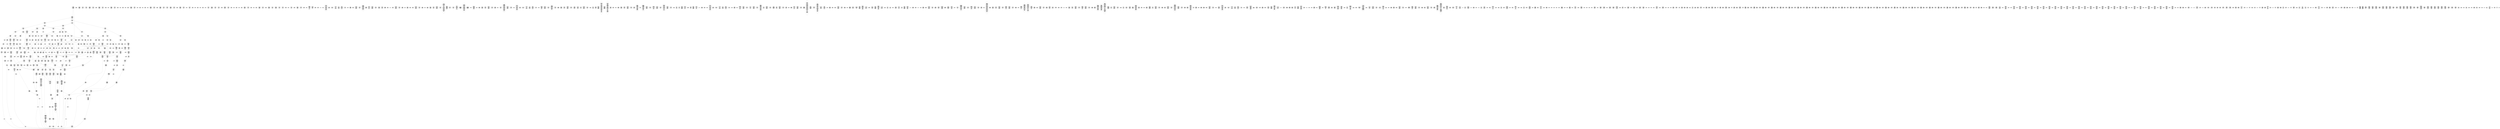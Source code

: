 /* Generated by GvGen v.1.0 (https://www.github.com/stricaud/gvgen) */

digraph G {
compound=true;
   node1 [label="[anywhere]"];
   node2 [label="# 0x0
PUSHX Data
PUSHX Data
MSTORE
PUSHX LogicData
CALLDATASIZE
LT
PUSHX Data
JUMPI
"];
   node3 [label="# 0xd
PUSHX Data
CALLDATALOAD
PUSHX BitData
SHR
PUSHX LogicData
GT
PUSHX Data
JUMPI
"];
   node4 [label="# 0x1e
PUSHX LogicData
GT
PUSHX Data
JUMPI
"];
   node5 [label="# 0x29
PUSHX LogicData
GT
PUSHX Data
JUMPI
"];
   node6 [label="# 0x34
PUSHX LogicData
EQ
PUSHX Data
JUMPI
"];
   node7 [label="# 0x3f
PUSHX LogicData
EQ
PUSHX Data
JUMPI
"];
   node8 [label="# 0x4a
PUSHX LogicData
EQ
PUSHX Data
JUMPI
"];
   node9 [label="# 0x55
PUSHX LogicData
EQ
PUSHX Data
JUMPI
"];
   node10 [label="# 0x60
PUSHX LogicData
EQ
PUSHX Data
JUMPI
"];
   node11 [label="# 0x6b
PUSHX Data
JUMP
"];
   node12 [label="# 0x6f
JUMPDEST
PUSHX LogicData
EQ
PUSHX Data
JUMPI
"];
   node13 [label="# 0x7b
PUSHX LogicData
EQ
PUSHX Data
JUMPI
"];
   node14 [label="# 0x86
PUSHX LogicData
EQ
PUSHX Data
JUMPI
"];
   node15 [label="# 0x91
PUSHX LogicData
EQ
PUSHX Data
JUMPI
"];
   node16 [label="# 0x9c
PUSHX LogicData
EQ
PUSHX Data
JUMPI
"];
   node17 [label="# 0xa7
PUSHX Data
JUMP
"];
   node18 [label="# 0xab
JUMPDEST
PUSHX LogicData
GT
PUSHX Data
JUMPI
"];
   node19 [label="# 0xb7
PUSHX LogicData
EQ
PUSHX Data
JUMPI
"];
   node20 [label="# 0xc2
PUSHX LogicData
EQ
PUSHX Data
JUMPI
"];
   node21 [label="# 0xcd
PUSHX LogicData
EQ
PUSHX Data
JUMPI
"];
   node22 [label="# 0xd8
PUSHX LogicData
EQ
PUSHX Data
JUMPI
"];
   node23 [label="# 0xe3
PUSHX LogicData
EQ
PUSHX Data
JUMPI
"];
   node24 [label="# 0xee
PUSHX Data
JUMP
"];
   node25 [label="# 0xf2
JUMPDEST
PUSHX LogicData
EQ
PUSHX Data
JUMPI
"];
   node26 [label="# 0xfe
PUSHX LogicData
EQ
PUSHX Data
JUMPI
"];
   node27 [label="# 0x109
PUSHX LogicData
EQ
PUSHX Data
JUMPI
"];
   node28 [label="# 0x114
PUSHX LogicData
EQ
PUSHX Data
JUMPI
"];
   node29 [label="# 0x11f
PUSHX Data
JUMP
"];
   node30 [label="# 0x123
JUMPDEST
PUSHX LogicData
GT
PUSHX Data
JUMPI
"];
   node31 [label="# 0x12f
PUSHX LogicData
GT
PUSHX Data
JUMPI
"];
   node32 [label="# 0x13a
PUSHX LogicData
EQ
PUSHX Data
JUMPI
"];
   node33 [label="# 0x145
PUSHX LogicData
EQ
PUSHX Data
JUMPI
"];
   node34 [label="# 0x150
PUSHX LogicData
EQ
PUSHX Data
JUMPI
"];
   node35 [label="# 0x15b
PUSHX LogicData
EQ
PUSHX Data
JUMPI
"];
   node36 [label="# 0x166
PUSHX LogicData
EQ
PUSHX Data
JUMPI
"];
   node37 [label="# 0x171
PUSHX Data
JUMP
"];
   node38 [label="# 0x175
JUMPDEST
PUSHX LogicData
EQ
PUSHX Data
JUMPI
"];
   node39 [label="# 0x181
PUSHX LogicData
EQ
PUSHX Data
JUMPI
"];
   node40 [label="# 0x18c
PUSHX LogicData
EQ
PUSHX Data
JUMPI
"];
   node41 [label="# 0x197
PUSHX LogicData
EQ
PUSHX Data
JUMPI
"];
   node42 [label="# 0x1a2
PUSHX LogicData
EQ
PUSHX Data
JUMPI
"];
   node43 [label="# 0x1ad
PUSHX Data
JUMP
"];
   node44 [label="# 0x1b1
JUMPDEST
PUSHX LogicData
GT
PUSHX Data
JUMPI
"];
   node45 [label="# 0x1bd
PUSHX LogicData
EQ
PUSHX Data
JUMPI
"];
   node46 [label="# 0x1c8
PUSHX LogicData
EQ
PUSHX Data
JUMPI
"];
   node47 [label="# 0x1d3
PUSHX LogicData
EQ
PUSHX Data
JUMPI
"];
   node48 [label="# 0x1de
PUSHX LogicData
EQ
PUSHX Data
JUMPI
"];
   node49 [label="# 0x1e9
PUSHX LogicData
EQ
PUSHX Data
JUMPI
"];
   node50 [label="# 0x1f4
PUSHX Data
JUMP
"];
   node51 [label="# 0x1f8
JUMPDEST
PUSHX LogicData
EQ
PUSHX Data
JUMPI
"];
   node52 [label="# 0x204
PUSHX LogicData
EQ
PUSHX Data
JUMPI
"];
   node53 [label="# 0x20f
PUSHX LogicData
EQ
PUSHX Data
JUMPI
"];
   node54 [label="# 0x21a
PUSHX LogicData
EQ
PUSHX Data
JUMPI
"];
   node55 [label="# 0x225
JUMPDEST
PUSHX Data
REVERT
"];
   node56 [label="# 0x22a
JUMPDEST
CALLVALUE
ISZERO
PUSHX Data
JUMPI
"];
   node57 [label="# 0x232
PUSHX Data
REVERT
"];
   node58 [label="# 0x236
JUMPDEST
PUSHX Data
PUSHX ArithData
CALLDATASIZE
SUB
ADD
PUSHX Data
PUSHX Data
JUMP
"];
   node59 [label="# 0x24c
JUMPDEST
PUSHX Data
JUMP
"];
   node60 [label="# 0x251
JUMPDEST
PUSHX MemData
MLOAD
PUSHX Data
PUSHX Data
JUMP
"];
   node61 [label="# 0x25e
JUMPDEST
PUSHX MemData
MLOAD
SUB
RETURN
"];
   node62 [label="# 0x267
JUMPDEST
CALLVALUE
ISZERO
PUSHX Data
JUMPI
"];
   node63 [label="# 0x26f
PUSHX Data
REVERT
"];
   node64 [label="# 0x273
JUMPDEST
PUSHX Data
PUSHX Data
JUMP
"];
   node65 [label="# 0x27c
JUMPDEST
PUSHX MemData
MLOAD
PUSHX Data
PUSHX Data
JUMP
"];
   node66 [label="# 0x289
JUMPDEST
PUSHX MemData
MLOAD
SUB
RETURN
"];
   node67 [label="# 0x292
JUMPDEST
CALLVALUE
ISZERO
PUSHX Data
JUMPI
"];
   node68 [label="# 0x29a
PUSHX Data
REVERT
"];
   node69 [label="# 0x29e
JUMPDEST
PUSHX Data
PUSHX Data
JUMP
"];
   node70 [label="# 0x2a7
JUMPDEST
PUSHX MemData
MLOAD
PUSHX Data
PUSHX Data
JUMP
"];
   node71 [label="# 0x2b4
JUMPDEST
PUSHX MemData
MLOAD
SUB
RETURN
"];
   node72 [label="# 0x2bd
JUMPDEST
CALLVALUE
ISZERO
PUSHX Data
JUMPI
"];
   node73 [label="# 0x2c5
PUSHX Data
REVERT
"];
   node74 [label="# 0x2c9
JUMPDEST
PUSHX Data
PUSHX ArithData
CALLDATASIZE
SUB
ADD
PUSHX Data
PUSHX Data
JUMP
"];
   node75 [label="# 0x2df
JUMPDEST
PUSHX Data
JUMP
"];
   node76 [label="# 0x2e4
JUMPDEST
PUSHX MemData
MLOAD
PUSHX Data
PUSHX Data
JUMP
"];
   node77 [label="# 0x2f1
JUMPDEST
PUSHX MemData
MLOAD
SUB
RETURN
"];
   node78 [label="# 0x2fa
JUMPDEST
CALLVALUE
ISZERO
PUSHX Data
JUMPI
"];
   node79 [label="# 0x302
PUSHX Data
REVERT
"];
   node80 [label="# 0x306
JUMPDEST
PUSHX Data
PUSHX ArithData
CALLDATASIZE
SUB
ADD
PUSHX Data
PUSHX Data
JUMP
"];
   node81 [label="# 0x31c
JUMPDEST
PUSHX Data
JUMP
"];
   node82 [label="# 0x321
JUMPDEST
STOP
"];
   node83 [label="# 0x323
JUMPDEST
CALLVALUE
ISZERO
PUSHX Data
JUMPI
"];
   node84 [label="# 0x32b
PUSHX Data
REVERT
"];
   node85 [label="# 0x32f
JUMPDEST
PUSHX Data
PUSHX Data
JUMP
"];
   node86 [label="# 0x338
JUMPDEST
PUSHX MemData
MLOAD
PUSHX Data
PUSHX Data
JUMP
"];
   node87 [label="# 0x345
JUMPDEST
PUSHX MemData
MLOAD
SUB
RETURN
"];
   node88 [label="# 0x34e
JUMPDEST
CALLVALUE
ISZERO
PUSHX Data
JUMPI
"];
   node89 [label="# 0x356
PUSHX Data
REVERT
"];
   node90 [label="# 0x35a
JUMPDEST
PUSHX Data
PUSHX ArithData
CALLDATASIZE
SUB
ADD
PUSHX Data
PUSHX Data
JUMP
"];
   node91 [label="# 0x370
JUMPDEST
PUSHX Data
JUMP
"];
   node92 [label="# 0x375
JUMPDEST
STOP
"];
   node93 [label="# 0x377
JUMPDEST
CALLVALUE
ISZERO
PUSHX Data
JUMPI
"];
   node94 [label="# 0x37f
PUSHX Data
REVERT
"];
   node95 [label="# 0x383
JUMPDEST
PUSHX Data
PUSHX ArithData
CALLDATASIZE
SUB
ADD
PUSHX Data
PUSHX Data
JUMP
"];
   node96 [label="# 0x399
JUMPDEST
PUSHX Data
JUMP
"];
   node97 [label="# 0x39e
JUMPDEST
STOP
"];
   node98 [label="# 0x3a0
JUMPDEST
CALLVALUE
ISZERO
PUSHX Data
JUMPI
"];
   node99 [label="# 0x3a8
PUSHX Data
REVERT
"];
   node100 [label="# 0x3ac
JUMPDEST
PUSHX Data
PUSHX ArithData
CALLDATASIZE
SUB
ADD
PUSHX Data
PUSHX Data
JUMP
"];
   node101 [label="# 0x3c2
JUMPDEST
PUSHX Data
JUMP
"];
   node102 [label="# 0x3c7
JUMPDEST
PUSHX MemData
MLOAD
PUSHX Data
PUSHX Data
JUMP
"];
   node103 [label="# 0x3d4
JUMPDEST
PUSHX MemData
MLOAD
SUB
RETURN
"];
   node104 [label="# 0x3dd
JUMPDEST
CALLVALUE
ISZERO
PUSHX Data
JUMPI
"];
   node105 [label="# 0x3e5
PUSHX Data
REVERT
"];
   node106 [label="# 0x3e9
JUMPDEST
PUSHX Data
PUSHX Data
JUMP
"];
   node107 [label="# 0x3f2
JUMPDEST
STOP
"];
   node108 [label="# 0x3f4
JUMPDEST
CALLVALUE
ISZERO
PUSHX Data
JUMPI
"];
   node109 [label="# 0x3fc
PUSHX Data
REVERT
"];
   node110 [label="# 0x400
JUMPDEST
PUSHX Data
PUSHX ArithData
CALLDATASIZE
SUB
ADD
PUSHX Data
PUSHX Data
JUMP
"];
   node111 [label="# 0x416
JUMPDEST
PUSHX Data
JUMP
"];
   node112 [label="# 0x41b
JUMPDEST
STOP
"];
   node113 [label="# 0x41d
JUMPDEST
CALLVALUE
ISZERO
PUSHX Data
JUMPI
"];
   node114 [label="# 0x425
PUSHX Data
REVERT
"];
   node115 [label="# 0x429
JUMPDEST
PUSHX Data
PUSHX ArithData
CALLDATASIZE
SUB
ADD
PUSHX Data
PUSHX Data
JUMP
"];
   node116 [label="# 0x43f
JUMPDEST
PUSHX Data
JUMP
"];
   node117 [label="# 0x444
JUMPDEST
STOP
"];
   node118 [label="# 0x446
JUMPDEST
CALLVALUE
ISZERO
PUSHX Data
JUMPI
"];
   node119 [label="# 0x44e
PUSHX Data
REVERT
"];
   node120 [label="# 0x452
JUMPDEST
PUSHX Data
PUSHX Data
JUMP
"];
   node121 [label="# 0x45b
JUMPDEST
PUSHX MemData
MLOAD
PUSHX Data
PUSHX Data
JUMP
"];
   node122 [label="# 0x468
JUMPDEST
PUSHX MemData
MLOAD
SUB
RETURN
"];
   node123 [label="# 0x471
JUMPDEST
CALLVALUE
ISZERO
PUSHX Data
JUMPI
"];
   node124 [label="# 0x479
PUSHX Data
REVERT
"];
   node125 [label="# 0x47d
JUMPDEST
PUSHX Data
PUSHX ArithData
CALLDATASIZE
SUB
ADD
PUSHX Data
PUSHX Data
JUMP
"];
   node126 [label="# 0x493
JUMPDEST
PUSHX Data
JUMP
"];
   node127 [label="# 0x498
JUMPDEST
PUSHX MemData
MLOAD
PUSHX Data
PUSHX Data
JUMP
"];
   node128 [label="# 0x4a5
JUMPDEST
PUSHX MemData
MLOAD
SUB
RETURN
"];
   node129 [label="# 0x4ae
JUMPDEST
CALLVALUE
ISZERO
PUSHX Data
JUMPI
"];
   node130 [label="# 0x4b6
PUSHX Data
REVERT
"];
   node131 [label="# 0x4ba
JUMPDEST
PUSHX Data
PUSHX Data
JUMP
"];
   node132 [label="# 0x4c3
JUMPDEST
PUSHX MemData
MLOAD
PUSHX Data
PUSHX Data
JUMP
"];
   node133 [label="# 0x4d0
JUMPDEST
PUSHX MemData
MLOAD
SUB
RETURN
"];
   node134 [label="# 0x4d9
JUMPDEST
CALLVALUE
ISZERO
PUSHX Data
JUMPI
"];
   node135 [label="# 0x4e1
PUSHX Data
REVERT
"];
   node136 [label="# 0x4e5
JUMPDEST
PUSHX Data
PUSHX Data
JUMP
"];
   node137 [label="# 0x4ee
JUMPDEST
PUSHX MemData
MLOAD
PUSHX Data
PUSHX Data
JUMP
"];
   node138 [label="# 0x4fb
JUMPDEST
PUSHX MemData
MLOAD
SUB
RETURN
"];
   node139 [label="# 0x504
JUMPDEST
CALLVALUE
ISZERO
PUSHX Data
JUMPI
"];
   node140 [label="# 0x50c
PUSHX Data
REVERT
"];
   node141 [label="# 0x510
JUMPDEST
PUSHX Data
PUSHX ArithData
CALLDATASIZE
SUB
ADD
PUSHX Data
PUSHX Data
JUMP
"];
   node142 [label="# 0x526
JUMPDEST
PUSHX Data
JUMP
"];
   node143 [label="# 0x52b
JUMPDEST
PUSHX MemData
MLOAD
PUSHX Data
PUSHX Data
JUMP
"];
   node144 [label="# 0x538
JUMPDEST
PUSHX MemData
MLOAD
SUB
RETURN
"];
   node145 [label="# 0x541
JUMPDEST
CALLVALUE
ISZERO
PUSHX Data
JUMPI
"];
   node146 [label="# 0x549
PUSHX Data
REVERT
"];
   node147 [label="# 0x54d
JUMPDEST
PUSHX Data
PUSHX Data
JUMP
"];
   node148 [label="# 0x556
JUMPDEST
STOP
"];
   node149 [label="# 0x558
JUMPDEST
CALLVALUE
ISZERO
PUSHX Data
JUMPI
"];
   node150 [label="# 0x560
PUSHX Data
REVERT
"];
   node151 [label="# 0x564
JUMPDEST
PUSHX Data
PUSHX Data
JUMP
"];
   node152 [label="# 0x56d
JUMPDEST
PUSHX MemData
MLOAD
PUSHX Data
PUSHX Data
JUMP
"];
   node153 [label="# 0x57a
JUMPDEST
PUSHX MemData
MLOAD
SUB
RETURN
"];
   node154 [label="# 0x583
JUMPDEST
CALLVALUE
ISZERO
PUSHX Data
JUMPI
"];
   node155 [label="# 0x58b
PUSHX Data
REVERT
"];
   node156 [label="# 0x58f
JUMPDEST
PUSHX Data
PUSHX ArithData
CALLDATASIZE
SUB
ADD
PUSHX Data
PUSHX Data
JUMP
"];
   node157 [label="# 0x5a5
JUMPDEST
PUSHX Data
JUMP
"];
   node158 [label="# 0x5aa
JUMPDEST
STOP
"];
   node159 [label="# 0x5ac
JUMPDEST
CALLVALUE
ISZERO
PUSHX Data
JUMPI
"];
   node160 [label="# 0x5b4
PUSHX Data
REVERT
"];
   node161 [label="# 0x5b8
JUMPDEST
PUSHX Data
PUSHX ArithData
CALLDATASIZE
SUB
ADD
PUSHX Data
PUSHX Data
JUMP
"];
   node162 [label="# 0x5ce
JUMPDEST
PUSHX Data
JUMP
"];
   node163 [label="# 0x5d3
JUMPDEST
STOP
"];
   node164 [label="# 0x5d5
JUMPDEST
CALLVALUE
ISZERO
PUSHX Data
JUMPI
"];
   node165 [label="# 0x5dd
PUSHX Data
REVERT
"];
   node166 [label="# 0x5e1
JUMPDEST
PUSHX Data
PUSHX ArithData
CALLDATASIZE
SUB
ADD
PUSHX Data
PUSHX Data
JUMP
"];
   node167 [label="# 0x5f7
JUMPDEST
PUSHX Data
JUMP
"];
   node168 [label="# 0x5fc
JUMPDEST
STOP
"];
   node169 [label="# 0x5fe
JUMPDEST
CALLVALUE
ISZERO
PUSHX Data
JUMPI
"];
   node170 [label="# 0x606
PUSHX Data
REVERT
"];
   node171 [label="# 0x60a
JUMPDEST
PUSHX Data
PUSHX Data
JUMP
"];
   node172 [label="# 0x613
JUMPDEST
PUSHX MemData
MLOAD
PUSHX Data
PUSHX Data
JUMP
"];
   node173 [label="# 0x620
JUMPDEST
PUSHX MemData
MLOAD
SUB
RETURN
"];
   node174 [label="# 0x629
JUMPDEST
CALLVALUE
ISZERO
PUSHX Data
JUMPI
"];
   node175 [label="# 0x631
PUSHX Data
REVERT
"];
   node176 [label="# 0x635
JUMPDEST
PUSHX Data
PUSHX Data
JUMP
"];
   node177 [label="# 0x63e
JUMPDEST
PUSHX MemData
MLOAD
PUSHX Data
PUSHX Data
JUMP
"];
   node178 [label="# 0x64b
JUMPDEST
PUSHX MemData
MLOAD
SUB
RETURN
"];
   node179 [label="# 0x654
JUMPDEST
CALLVALUE
ISZERO
PUSHX Data
JUMPI
"];
   node180 [label="# 0x65c
PUSHX Data
REVERT
"];
   node181 [label="# 0x660
JUMPDEST
PUSHX Data
PUSHX Data
JUMP
"];
   node182 [label="# 0x669
JUMPDEST
PUSHX MemData
MLOAD
PUSHX Data
PUSHX Data
JUMP
"];
   node183 [label="# 0x676
JUMPDEST
PUSHX MemData
MLOAD
SUB
RETURN
"];
   node184 [label="# 0x67f
JUMPDEST
CALLVALUE
ISZERO
PUSHX Data
JUMPI
"];
   node185 [label="# 0x687
PUSHX Data
REVERT
"];
   node186 [label="# 0x68b
JUMPDEST
PUSHX Data
PUSHX ArithData
CALLDATASIZE
SUB
ADD
PUSHX Data
PUSHX Data
JUMP
"];
   node187 [label="# 0x6a1
JUMPDEST
PUSHX Data
JUMP
"];
   node188 [label="# 0x6a6
JUMPDEST
PUSHX MemData
MLOAD
PUSHX Data
PUSHX Data
JUMP
"];
   node189 [label="# 0x6b3
JUMPDEST
PUSHX MemData
MLOAD
SUB
RETURN
"];
   node190 [label="# 0x6bc
JUMPDEST
PUSHX Data
PUSHX ArithData
CALLDATASIZE
SUB
ADD
PUSHX Data
PUSHX Data
JUMP
"];
   node191 [label="# 0x6d1
JUMPDEST
PUSHX Data
JUMP
"];
   node192 [label="# 0x6d6
JUMPDEST
STOP
"];
   node193 [label="# 0x6d8
JUMPDEST
CALLVALUE
ISZERO
PUSHX Data
JUMPI
"];
   node194 [label="# 0x6e0
PUSHX Data
REVERT
"];
   node195 [label="# 0x6e4
JUMPDEST
PUSHX Data
PUSHX ArithData
CALLDATASIZE
SUB
ADD
PUSHX Data
PUSHX Data
JUMP
"];
   node196 [label="# 0x6fa
JUMPDEST
PUSHX Data
JUMP
"];
   node197 [label="# 0x6ff
JUMPDEST
STOP
"];
   node198 [label="# 0x701
JUMPDEST
CALLVALUE
ISZERO
PUSHX Data
JUMPI
"];
   node199 [label="# 0x709
PUSHX Data
REVERT
"];
   node200 [label="# 0x70d
JUMPDEST
PUSHX Data
PUSHX ArithData
CALLDATASIZE
SUB
ADD
PUSHX Data
PUSHX Data
JUMP
"];
   node201 [label="# 0x723
JUMPDEST
PUSHX Data
JUMP
"];
   node202 [label="# 0x728
JUMPDEST
PUSHX MemData
MLOAD
PUSHX Data
PUSHX Data
JUMP
"];
   node203 [label="# 0x735
JUMPDEST
PUSHX MemData
MLOAD
SUB
RETURN
"];
   node204 [label="# 0x73e
JUMPDEST
CALLVALUE
ISZERO
PUSHX Data
JUMPI
"];
   node205 [label="# 0x746
PUSHX Data
REVERT
"];
   node206 [label="# 0x74a
JUMPDEST
PUSHX Data
PUSHX ArithData
CALLDATASIZE
SUB
ADD
PUSHX Data
PUSHX Data
JUMP
"];
   node207 [label="# 0x760
JUMPDEST
PUSHX Data
JUMP
"];
   node208 [label="# 0x765
JUMPDEST
STOP
"];
   node209 [label="# 0x767
JUMPDEST
CALLVALUE
ISZERO
PUSHX Data
JUMPI
"];
   node210 [label="# 0x76f
PUSHX Data
REVERT
"];
   node211 [label="# 0x773
JUMPDEST
PUSHX Data
PUSHX ArithData
CALLDATASIZE
SUB
ADD
PUSHX Data
PUSHX Data
JUMP
"];
   node212 [label="# 0x789
JUMPDEST
PUSHX Data
JUMP
"];
   node213 [label="# 0x78e
JUMPDEST
PUSHX MemData
MLOAD
PUSHX Data
PUSHX Data
JUMP
"];
   node214 [label="# 0x79b
JUMPDEST
PUSHX MemData
MLOAD
SUB
RETURN
"];
   node215 [label="# 0x7a4
JUMPDEST
CALLVALUE
ISZERO
PUSHX Data
JUMPI
"];
   node216 [label="# 0x7ac
PUSHX Data
REVERT
"];
   node217 [label="# 0x7b0
JUMPDEST
PUSHX Data
PUSHX ArithData
CALLDATASIZE
SUB
ADD
PUSHX Data
PUSHX Data
JUMP
"];
   node218 [label="# 0x7c6
JUMPDEST
PUSHX Data
JUMP
"];
   node219 [label="# 0x7cb
JUMPDEST
PUSHX MemData
MLOAD
PUSHX Data
PUSHX Data
JUMP
"];
   node220 [label="# 0x7d8
JUMPDEST
PUSHX MemData
MLOAD
SUB
RETURN
"];
   node221 [label="# 0x7e1
JUMPDEST
CALLVALUE
ISZERO
PUSHX Data
JUMPI
"];
   node222 [label="# 0x7e9
PUSHX Data
REVERT
"];
   node223 [label="# 0x7ed
JUMPDEST
PUSHX Data
PUSHX Data
JUMP
"];
   node224 [label="# 0x7f6
JUMPDEST
PUSHX MemData
MLOAD
PUSHX Data
PUSHX Data
JUMP
"];
   node225 [label="# 0x803
JUMPDEST
PUSHX MemData
MLOAD
SUB
RETURN
"];
   node226 [label="# 0x80c
JUMPDEST
CALLVALUE
ISZERO
PUSHX Data
JUMPI
"];
   node227 [label="# 0x814
PUSHX Data
REVERT
"];
   node228 [label="# 0x818
JUMPDEST
PUSHX Data
PUSHX Data
JUMP
"];
   node229 [label="# 0x821
JUMPDEST
PUSHX MemData
MLOAD
PUSHX Data
PUSHX Data
JUMP
"];
   node230 [label="# 0x82e
JUMPDEST
PUSHX MemData
MLOAD
SUB
RETURN
"];
   node231 [label="# 0x837
JUMPDEST
CALLVALUE
ISZERO
PUSHX Data
JUMPI
"];
   node232 [label="# 0x83f
PUSHX Data
REVERT
"];
   node233 [label="# 0x843
JUMPDEST
PUSHX Data
PUSHX ArithData
CALLDATASIZE
SUB
ADD
PUSHX Data
PUSHX Data
JUMP
"];
   node234 [label="# 0x859
JUMPDEST
PUSHX Data
JUMP
"];
   node235 [label="# 0x85e
JUMPDEST
STOP
"];
   node236 [label="# 0x860
JUMPDEST
CALLVALUE
ISZERO
PUSHX Data
JUMPI
"];
   node237 [label="# 0x868
PUSHX Data
REVERT
"];
   node238 [label="# 0x86c
JUMPDEST
PUSHX Data
PUSHX Data
JUMP
"];
   node239 [label="# 0x875
JUMPDEST
PUSHX MemData
MLOAD
PUSHX Data
PUSHX Data
JUMP
"];
   node240 [label="# 0x882
JUMPDEST
PUSHX MemData
MLOAD
SUB
RETURN
"];
   node241 [label="# 0x88b
JUMPDEST
CALLVALUE
ISZERO
PUSHX Data
JUMPI
"];
   node242 [label="# 0x893
PUSHX Data
REVERT
"];
   node243 [label="# 0x897
JUMPDEST
PUSHX Data
PUSHX ArithData
CALLDATASIZE
SUB
ADD
PUSHX Data
PUSHX Data
JUMP
"];
   node244 [label="# 0x8ad
JUMPDEST
PUSHX Data
JUMP
"];
   node245 [label="# 0x8b2
JUMPDEST
PUSHX MemData
MLOAD
PUSHX Data
PUSHX Data
JUMP
"];
   node246 [label="# 0x8bf
JUMPDEST
PUSHX MemData
MLOAD
SUB
RETURN
"];
   node247 [label="# 0x8c8
JUMPDEST
CALLVALUE
ISZERO
PUSHX Data
JUMPI
"];
   node248 [label="# 0x8d0
PUSHX Data
REVERT
"];
   node249 [label="# 0x8d4
JUMPDEST
PUSHX Data
PUSHX ArithData
CALLDATASIZE
SUB
ADD
PUSHX Data
PUSHX Data
JUMP
"];
   node250 [label="# 0x8ea
JUMPDEST
PUSHX Data
JUMP
"];
   node251 [label="# 0x8ef
JUMPDEST
STOP
"];
   node252 [label="# 0x8f1
JUMPDEST
PUSHX Data
PUSHX BitData
PUSHX BitData
NOT
AND
PUSHX BitData
NOT
AND
EQ
PUSHX Data
JUMPI
"];
   node253 [label="# 0x95a
PUSHX BitData
PUSHX BitData
NOT
AND
PUSHX BitData
NOT
AND
EQ
"];
   node254 [label="# 0x9bc
JUMPDEST
PUSHX Data
JUMPI
"];
   node255 [label="# 0x9c2
PUSHX Data
PUSHX Data
JUMP
"];
   node256 [label="# 0x9cb
JUMPDEST
"];
   node257 [label="# 0x9cc
JUMPDEST
JUMP
"];
   node258 [label="# 0x9d3
JUMPDEST
PUSHX StorData
SLOAD
JUMP
"];
   node259 [label="# 0x9d9
JUMPDEST
PUSHX Data
PUSHX StorData
SLOAD
PUSHX Data
PUSHX Data
JUMP
"];
   node260 [label="# 0x9e8
JUMPDEST
PUSHX ArithData
ADD
PUSHX ArithData
DIV
MUL
PUSHX ArithData
ADD
PUSHX MemData
MLOAD
ADD
PUSHX Data
MSTORE
MSTORE
PUSHX ArithData
ADD
SLOAD
PUSHX Data
PUSHX Data
JUMP
"];
   node261 [label="# 0xa14
JUMPDEST
ISZERO
PUSHX Data
JUMPI
"];
   node262 [label="# 0xa1b
PUSHX LogicData
LT
PUSHX Data
JUMPI
"];
   node263 [label="# 0xa23
PUSHX ArithData
SLOAD
DIV
MUL
MSTORE
PUSHX ArithData
ADD
PUSHX Data
JUMP
"];
   node264 [label="# 0xa36
JUMPDEST
ADD
PUSHX Data
MSTORE
PUSHX Data
PUSHX Data
SHA3
"];
   node265 [label="# 0xa44
JUMPDEST
SLOAD
MSTORE
PUSHX ArithData
ADD
PUSHX ArithData
ADD
GT
PUSHX Data
JUMPI
"];
   node266 [label="# 0xa58
SUB
PUSHX BitData
AND
ADD
"];
   node267 [label="# 0xa61
JUMPDEST
JUMP
"];
   node268 [label="# 0xa6b
JUMPDEST
PUSHX Data
PUSHX Data
PUSHX Data
JUMP
"];
   node269 [label="# 0xa76
JUMPDEST
PUSHX Data
JUMPI
"];
   node270 [label="# 0xa7b
PUSHX MemData
MLOAD
PUSHX Data
MSTORE
PUSHX ArithData
ADD
PUSHX Data
PUSHX Data
JUMP
"];
   node271 [label="# 0xaac
JUMPDEST
PUSHX MemData
MLOAD
SUB
REVERT
"];
   node272 [label="# 0xab5
JUMPDEST
PUSHX Data
PUSHX ArithData
MSTORE
PUSHX ArithData
ADD
MSTORE
PUSHX ArithData
ADD
PUSHX Data
SHA3
PUSHX ArithData
SLOAD
PUSHX ArithData
EXP
DIV
PUSHX BitData
AND
JUMP
"];
   node273 [label="# 0xaf0
JUMPDEST
PUSHX Data
PUSHX Data
PUSHX Data
JUMP
"];
   node274 [label="# 0xafb
JUMPDEST
PUSHX BitData
AND
PUSHX BitData
AND
EQ
ISZERO
PUSHX Data
JUMPI
"];
   node275 [label="# 0xb32
PUSHX MemData
MLOAD
PUSHX Data
MSTORE
PUSHX ArithData
ADD
PUSHX Data
PUSHX Data
JUMP
"];
   node276 [label="# 0xb63
JUMPDEST
PUSHX MemData
MLOAD
SUB
REVERT
"];
   node277 [label="# 0xb6c
JUMPDEST
PUSHX BitData
AND
PUSHX Data
PUSHX Data
JUMP
"];
   node278 [label="# 0xb8b
JUMPDEST
PUSHX BitData
AND
EQ
PUSHX Data
JUMPI
"];
   node279 [label="# 0xba8
PUSHX Data
PUSHX Data
PUSHX Data
JUMP
"];
   node280 [label="# 0xbb4
JUMPDEST
PUSHX Data
JUMP
"];
   node281 [label="# 0xbb9
JUMPDEST
"];
   node282 [label="# 0xbba
JUMPDEST
PUSHX Data
JUMPI
"];
   node283 [label="# 0xbbf
PUSHX MemData
MLOAD
PUSHX Data
MSTORE
PUSHX ArithData
ADD
PUSHX Data
PUSHX Data
JUMP
"];
   node284 [label="# 0xbf0
JUMPDEST
PUSHX MemData
MLOAD
SUB
REVERT
"];
   node285 [label="# 0xbf9
JUMPDEST
PUSHX Data
PUSHX Data
JUMP
"];
   node286 [label="# 0xc03
JUMPDEST
JUMP
"];
   node287 [label="# 0xc08
JUMPDEST
PUSHX Data
PUSHX Data
PUSHX Data
PUSHX Data
JUMP
"];
   node288 [label="# 0xc14
JUMPDEST
JUMP
"];
   node289 [label="# 0xc19
JUMPDEST
PUSHX Data
PUSHX Data
PUSHX Data
JUMP
"];
   node290 [label="# 0xc24
JUMPDEST
PUSHX Data
JUMP
"];
   node291 [label="# 0xc2a
JUMPDEST
PUSHX Data
JUMPI
"];
   node292 [label="# 0xc2f
PUSHX MemData
MLOAD
PUSHX Data
MSTORE
PUSHX ArithData
ADD
PUSHX Data
PUSHX Data
JUMP
"];
   node293 [label="# 0xc60
JUMPDEST
PUSHX MemData
MLOAD
SUB
REVERT
"];
   node294 [label="# 0xc69
JUMPDEST
PUSHX Data
PUSHX Data
JUMP
"];
   node295 [label="# 0xc74
JUMPDEST
JUMP
"];
   node296 [label="# 0xc79
JUMPDEST
PUSHX Data
PUSHX Data
JUMP
"];
   node297 [label="# 0xc81
JUMPDEST
PUSHX BitData
AND
PUSHX Data
PUSHX Data
JUMP
"];
   node298 [label="# 0xc9f
JUMPDEST
PUSHX BitData
AND
EQ
PUSHX Data
JUMPI
"];
   node299 [label="# 0xcbb
PUSHX MemData
MLOAD
PUSHX Data
MSTORE
PUSHX ArithData
ADD
PUSHX Data
PUSHX Data
JUMP
"];
   node300 [label="# 0xcec
JUMPDEST
PUSHX MemData
MLOAD
SUB
REVERT
"];
   node301 [label="# 0xcf5
JUMPDEST
PUSHX StorData
PUSHX ArithData
PUSHX ArithData
EXP
SLOAD
PUSHX ArithData
MUL
NOT
AND
PUSHX BitData
AND
MUL
OR
SSTORE
PUSHX StorData
PUSHX ArithData
SLOAD
PUSHX ArithData
EXP
DIV
PUSHX BitData
AND
PUSHX BitData
AND
PUSHX Data
PUSHX MemData
MLOAD
PUSHX MemData
MLOAD
SUB
LOGX
JUMP
"];
   node302 [label="# 0xd9e
JUMPDEST
PUSHX Data
PUSHX Data
MSTORE
PUSHX Data
MSTORE
PUSHX Data
PUSHX Data
SHA3
PUSHX Data
SLOAD
JUMP
"];
   node303 [label="# 0xdb6
JUMPDEST
PUSHX Data
PUSHX Data
JUMP
"];
   node304 [label="# 0xdbe
JUMPDEST
PUSHX BitData
AND
PUSHX Data
PUSHX Data
JUMP
"];
   node305 [label="# 0xddc
JUMPDEST
PUSHX BitData
AND
EQ
PUSHX Data
JUMPI
"];
   node306 [label="# 0xdf8
PUSHX MemData
MLOAD
PUSHX Data
MSTORE
PUSHX ArithData
ADD
PUSHX Data
PUSHX Data
JUMP
"];
   node307 [label="# 0xe29
JUMPDEST
PUSHX MemData
MLOAD
SUB
REVERT
"];
   node308 [label="# 0xe32
JUMPDEST
PUSHX LogicData
SELFBALANCE
GT
PUSHX Data
JUMPI
"];
   node309 [label="# 0xe3b
PUSHX MemData
MLOAD
PUSHX Data
MSTORE
PUSHX ArithData
ADD
PUSHX Data
PUSHX Data
JUMP
"];
   node310 [label="# 0xe6c
JUMPDEST
PUSHX MemData
MLOAD
SUB
REVERT
"];
   node311 [label="# 0xe75
JUMPDEST
PUSHX Data
SELFBALANCE
PUSHX StorData
PUSHX ArithData
SLOAD
PUSHX ArithData
EXP
DIV
PUSHX BitData
AND
PUSHX BitData
AND
PUSHX Data
PUSHX Data
PUSHX Data
PUSHX Data
JUMP
"];
   node312 [label="# 0xec3
JUMPDEST
ISZERO
MUL
PUSHX MemData
MLOAD
PUSHX Data
PUSHX MemData
MLOAD
SUB
CALL
ISZERO
ISZERO
PUSHX Data
JUMPI
"];
   node313 [label="# 0xee5
RETURNDATASIZE
PUSHX Data
RETURNDATACOPY
RETURNDATASIZE
PUSHX Data
REVERT
"];
   node314 [label="# 0xeee
JUMPDEST
PUSHX StorData
PUSHX ArithData
SLOAD
PUSHX ArithData
EXP
DIV
PUSHX BitData
AND
PUSHX BitData
AND
PUSHX ArithData
SELFBALANCE
ISZERO
MUL
PUSHX MemData
MLOAD
PUSHX Data
PUSHX MemData
MLOAD
SUB
CALL
ISZERO
ISZERO
PUSHX Data
JUMPI
"];
   node315 [label="# 0xf4e
RETURNDATASIZE
PUSHX Data
RETURNDATACOPY
RETURNDATASIZE
PUSHX Data
REVERT
"];
   node316 [label="# 0xf57
JUMPDEST
JUMP
"];
   node317 [label="# 0xf5b
JUMPDEST
PUSHX Data
PUSHX MemData
MLOAD
PUSHX ArithData
ADD
PUSHX Data
MSTORE
PUSHX Data
MSTORE
PUSHX Data
JUMP
"];
   node318 [label="# 0xf76
JUMPDEST
JUMP
"];
   node319 [label="# 0xf7b
JUMPDEST
PUSHX Data
PUSHX Data
JUMP
"];
   node320 [label="# 0xf83
JUMPDEST
PUSHX BitData
AND
PUSHX Data
PUSHX Data
JUMP
"];
   node321 [label="# 0xfa1
JUMPDEST
PUSHX BitData
AND
EQ
PUSHX Data
JUMPI
"];
   node322 [label="# 0xfbd
PUSHX MemData
MLOAD
PUSHX Data
MSTORE
PUSHX ArithData
ADD
PUSHX Data
PUSHX Data
JUMP
"];
   node323 [label="# 0xfee
JUMPDEST
PUSHX MemData
MLOAD
SUB
REVERT
"];
   node324 [label="# 0xff7
JUMPDEST
PUSHX Data
PUSHX Data
PUSHX Data
JUMP
"];
   node325 [label="# 0x1008
JUMPDEST
JUMP
"];
   node326 [label="# 0x100d
JUMPDEST
PUSHX Data
PUSHX Data
PUSHX Data
JUMP
"];
   node327 [label="# 0x1017
JUMPDEST
PUSHX BitData
AND
PUSHX Data
PUSHX Data
JUMP
"];
   node328 [label="# 0x1035
JUMPDEST
PUSHX BitData
AND
EQ
PUSHX Data
JUMPI
"];
   node329 [label="# 0x1051
PUSHX MemData
MLOAD
PUSHX Data
MSTORE
PUSHX ArithData
ADD
PUSHX Data
PUSHX Data
JUMP
"];
   node330 [label="# 0x1082
JUMPDEST
PUSHX MemData
MLOAD
SUB
REVERT
"];
   node331 [label="# 0x108b
JUMPDEST
PUSHX StorData
PUSHX ArithData
SLOAD
PUSHX ArithData
EXP
DIV
PUSHX BitData
AND
ISZERO
PUSHX StorData
PUSHX ArithData
PUSHX ArithData
EXP
SLOAD
PUSHX ArithData
MUL
NOT
AND
ISZERO
ISZERO
MUL
OR
SSTORE
PUSHX StorData
PUSHX ArithData
SLOAD
PUSHX ArithData
EXP
DIV
PUSHX BitData
AND
JUMP
"];
   node332 [label="# 0x10ca
JUMPDEST
PUSHX Data
PUSHX Data
PUSHX ArithData
MSTORE
PUSHX ArithData
ADD
MSTORE
PUSHX ArithData
ADD
PUSHX Data
SHA3
PUSHX ArithData
SLOAD
PUSHX ArithData
EXP
DIV
PUSHX BitData
AND
PUSHX BitData
PUSHX BitData
AND
PUSHX BitData
AND
EQ
ISZERO
PUSHX Data
JUMPI
"];
   node333 [label="# 0x1139
PUSHX MemData
MLOAD
PUSHX Data
MSTORE
PUSHX ArithData
ADD
PUSHX Data
PUSHX Data
JUMP
"];
   node334 [label="# 0x116a
JUMPDEST
PUSHX MemData
MLOAD
SUB
REVERT
"];
   node335 [label="# 0x1173
JUMPDEST
JUMP
"];
   node336 [label="# 0x117c
JUMPDEST
PUSHX StorData
SLOAD
JUMP
"];
   node337 [label="# 0x1182
JUMPDEST
PUSHX StorData
SLOAD
PUSHX Data
PUSHX Data
JUMP
"];
   node338 [label="# 0x118f
JUMPDEST
PUSHX ArithData
ADD
PUSHX ArithData
DIV
MUL
PUSHX ArithData
ADD
PUSHX MemData
MLOAD
ADD
PUSHX Data
MSTORE
MSTORE
PUSHX ArithData
ADD
SLOAD
PUSHX Data
PUSHX Data
JUMP
"];
   node339 [label="# 0x11bb
JUMPDEST
ISZERO
PUSHX Data
JUMPI
"];
   node340 [label="# 0x11c2
PUSHX LogicData
LT
PUSHX Data
JUMPI
"];
   node341 [label="# 0x11ca
PUSHX ArithData
SLOAD
DIV
MUL
MSTORE
PUSHX ArithData
ADD
PUSHX Data
JUMP
"];
   node342 [label="# 0x11dd
JUMPDEST
ADD
PUSHX Data
MSTORE
PUSHX Data
PUSHX Data
SHA3
"];
   node343 [label="# 0x11eb
JUMPDEST
SLOAD
MSTORE
PUSHX ArithData
ADD
PUSHX ArithData
ADD
GT
PUSHX Data
JUMPI
"];
   node344 [label="# 0x11ff
SUB
PUSHX BitData
AND
ADD
"];
   node345 [label="# 0x1208
JUMPDEST
JUMP
"];
   node346 [label="# 0x1210
JUMPDEST
PUSHX BitData
PUSHX BitData
AND
PUSHX BitData
AND
EQ
ISZERO
PUSHX Data
JUMPI
"];
   node347 [label="# 0x1247
PUSHX MemData
MLOAD
PUSHX Data
MSTORE
PUSHX ArithData
ADD
PUSHX Data
PUSHX Data
JUMP
"];
   node348 [label="# 0x1278
JUMPDEST
PUSHX MemData
MLOAD
SUB
REVERT
"];
   node349 [label="# 0x1281
JUMPDEST
PUSHX Data
PUSHX ArithData
PUSHX BitData
AND
PUSHX BitData
AND
MSTORE
PUSHX ArithData
ADD
MSTORE
PUSHX ArithData
ADD
PUSHX Data
SHA3
SLOAD
JUMP
"];
   node350 [label="# 0x12c8
JUMPDEST
PUSHX Data
PUSHX Data
JUMP
"];
   node351 [label="# 0x12d0
JUMPDEST
PUSHX BitData
AND
PUSHX Data
PUSHX Data
JUMP
"];
   node352 [label="# 0x12ee
JUMPDEST
PUSHX BitData
AND
EQ
PUSHX Data
JUMPI
"];
   node353 [label="# 0x130a
PUSHX MemData
MLOAD
PUSHX Data
MSTORE
PUSHX ArithData
ADD
PUSHX Data
PUSHX Data
JUMP
"];
   node354 [label="# 0x133b
JUMPDEST
PUSHX MemData
MLOAD
SUB
REVERT
"];
   node355 [label="# 0x1344
JUMPDEST
PUSHX Data
PUSHX Data
PUSHX Data
JUMP
"];
   node356 [label="# 0x134e
JUMPDEST
JUMP
"];
   node357 [label="# 0x1350
JUMPDEST
PUSHX StorData
PUSHX ArithData
SLOAD
PUSHX ArithData
EXP
DIV
PUSHX BitData
AND
JUMP
"];
   node358 [label="# 0x1363
JUMPDEST
PUSHX Data
PUSHX Data
JUMP
"];
   node359 [label="# 0x136b
JUMPDEST
PUSHX BitData
AND
PUSHX Data
PUSHX Data
JUMP
"];
   node360 [label="# 0x1389
JUMPDEST
PUSHX BitData
AND
EQ
PUSHX Data
JUMPI
"];
   node361 [label="# 0x13a5
PUSHX MemData
MLOAD
PUSHX Data
MSTORE
PUSHX ArithData
ADD
PUSHX Data
PUSHX Data
JUMP
"];
   node362 [label="# 0x13d6
JUMPDEST
PUSHX MemData
MLOAD
SUB
REVERT
"];
   node363 [label="# 0x13df
JUMPDEST
PUSHX Data
PUSHX StorData
SLOAD
PUSHX Data
PUSHX Data
JUMP
"];
   node364 [label="# 0x13ee
JUMPDEST
PUSHX StorData
SLOAD
MLOAD
PUSHX Data
PUSHX Data
JUMP
"];
   node365 [label="# 0x13fd
JUMPDEST
GT
ISZERO
PUSHX Data
JUMPI
"];
   node366 [label="# 0x1404
PUSHX MemData
MLOAD
PUSHX Data
MSTORE
PUSHX ArithData
ADD
PUSHX Data
PUSHX Data
JUMP
"];
   node367 [label="# 0x1435
JUMPDEST
PUSHX MemData
MLOAD
SUB
REVERT
"];
   node368 [label="# 0x143e
JUMPDEST
PUSHX Data
"];
   node369 [label="# 0x1441
JUMPDEST
MLOAD
LT
ISZERO
PUSHX Data
JUMPI
"];
   node370 [label="# 0x144b
PUSHX Data
PUSHX Data
MLOAD
LT
PUSHX Data
JUMPI
"];
   node371 [label="# 0x1459
PUSHX Data
PUSHX Data
MSTORE
PUSHX Data
PUSHX Data
MSTORE
PUSHX Data
PUSHX Data
REVERT
"];
   node372 [label="# 0x1487
JUMPDEST
PUSHX ArithData
MUL
PUSHX ArithData
ADD
ADD
MLOAD
PUSHX BitData
AND
PUSHX BitData
AND
MSTORE
PUSHX ArithData
ADD
MSTORE
PUSHX ArithData
ADD
PUSHX Data
SHA3
PUSHX StorData
SLOAD
PUSHX ArithData
SLOAD
ADD
SSTORE
PUSHX ArithData
SUB
PUSHX Data
MSTORE
PUSHX Data
PUSHX Data
SHA3
ADD
PUSHX Data
SSTORE
MLOAD
LT
PUSHX Data
JUMPI
"];
   node373 [label="# 0x14fd
PUSHX Data
PUSHX Data
MSTORE
PUSHX Data
PUSHX Data
MSTORE
PUSHX Data
PUSHX Data
REVERT
"];
   node374 [label="# 0x152b
JUMPDEST
PUSHX ArithData
MUL
PUSHX ArithData
ADD
ADD
MLOAD
PUSHX Data
PUSHX ArithData
PUSHX StorData
SLOAD
MSTORE
PUSHX ArithData
ADD
MSTORE
PUSHX ArithData
ADD
PUSHX Data
SHA3
PUSHX ArithData
PUSHX ArithData
EXP
SLOAD
PUSHX ArithData
MUL
NOT
AND
PUSHX BitData
AND
MUL
OR
SSTORE
PUSHX StorData
PUSHX Data
SLOAD
PUSHX Data
PUSHX Data
JUMP
"];
   node375 [label="# 0x1599
JUMPDEST
SSTORE
PUSHX Data
PUSHX Data
JUMP
"];
   node376 [label="# 0x15a9
JUMPDEST
PUSHX Data
JUMP
"];
   node377 [label="# 0x15b1
JUMPDEST
JUMP
"];
   node378 [label="# 0x15b5
JUMPDEST
PUSHX Data
PUSHX Data
JUMP
"];
   node379 [label="# 0x15bd
JUMPDEST
PUSHX BitData
AND
PUSHX Data
PUSHX Data
JUMP
"];
   node380 [label="# 0x15db
JUMPDEST
PUSHX BitData
AND
EQ
PUSHX Data
JUMPI
"];
   node381 [label="# 0x15f7
PUSHX MemData
MLOAD
PUSHX Data
MSTORE
PUSHX ArithData
ADD
PUSHX Data
PUSHX Data
JUMP
"];
   node382 [label="# 0x1628
JUMPDEST
PUSHX MemData
MLOAD
SUB
REVERT
"];
   node383 [label="# 0x1631
JUMPDEST
PUSHX Data
CALLER
PUSHX Data
JUMP
"];
   node384 [label="# 0x163b
JUMPDEST
PUSHX Data
PUSHX ArithData
CALLER
PUSHX BitData
AND
PUSHX BitData
AND
MSTORE
PUSHX ArithData
ADD
MSTORE
PUSHX ArithData
ADD
PUSHX Data
SHA3
PUSHX Data
SLOAD
PUSHX Data
PUSHX Data
JUMP
"];
   node385 [label="# 0x168a
JUMPDEST
SSTORE
JUMP
"];
   node386 [label="# 0x1694
JUMPDEST
PUSHX LogicData
PUSHX Data
PUSHX ArithData
CALLER
PUSHX BitData
AND
PUSHX BitData
AND
MSTORE
PUSHX ArithData
ADD
MSTORE
PUSHX ArithData
ADD
PUSHX Data
SHA3
SLOAD
GT
PUSHX Data
JUMPI
"];
   node387 [label="# 0x16df
PUSHX MemData
MLOAD
PUSHX Data
MSTORE
PUSHX ArithData
ADD
PUSHX Data
PUSHX Data
JUMP
"];
   node388 [label="# 0x1710
JUMPDEST
PUSHX MemData
MLOAD
SUB
REVERT
"];
   node389 [label="# 0x1719
JUMPDEST
PUSHX StorData
PUSHX ArithData
SLOAD
PUSHX ArithData
EXP
DIV
PUSHX BitData
AND
PUSHX Data
JUMPI
"];
   node390 [label="# 0x172e
PUSHX MemData
MLOAD
PUSHX Data
MSTORE
PUSHX ArithData
ADD
PUSHX Data
PUSHX Data
JUMP
"];
   node391 [label="# 0x175f
JUMPDEST
PUSHX MemData
MLOAD
SUB
REVERT
"];
   node392 [label="# 0x1768
JUMPDEST
PUSHX Data
PUSHX ArithData
CALLER
PUSHX BitData
AND
PUSHX BitData
AND
MSTORE
PUSHX ArithData
ADD
MSTORE
PUSHX ArithData
ADD
PUSHX Data
SHA3
SLOAD
MLOAD
GT
ISZERO
PUSHX Data
JUMPI
"];
   node393 [label="# 0x17b4
PUSHX MemData
MLOAD
PUSHX Data
MSTORE
PUSHX ArithData
ADD
PUSHX Data
PUSHX Data
JUMP
"];
   node394 [label="# 0x17e5
JUMPDEST
PUSHX MemData
MLOAD
SUB
REVERT
"];
   node395 [label="# 0x17ee
JUMPDEST
PUSHX Data
"];
   node396 [label="# 0x17f1
JUMPDEST
MLOAD
LT
ISZERO
PUSHX Data
JUMPI
"];
   node397 [label="# 0x17fb
PUSHX Data
MLOAD
LT
PUSHX Data
JUMPI
"];
   node398 [label="# 0x1808
PUSHX Data
PUSHX Data
MSTORE
PUSHX Data
PUSHX Data
MSTORE
PUSHX Data
PUSHX Data
REVERT
"];
   node399 [label="# 0x1836
JUMPDEST
PUSHX ArithData
MUL
PUSHX ArithData
ADD
ADD
MLOAD
PUSHX Data
JUMP
"];
   node400 [label="# 0x1843
JUMPDEST
PUSHX Data
JUMPI
"];
   node401 [label="# 0x1848
PUSHX Data
CALLER
MLOAD
LT
PUSHX Data
JUMPI
"];
   node402 [label="# 0x1856
PUSHX Data
PUSHX Data
MSTORE
PUSHX Data
PUSHX Data
MSTORE
PUSHX Data
PUSHX Data
REVERT
"];
   node403 [label="# 0x1884
JUMPDEST
PUSHX ArithData
MUL
PUSHX ArithData
ADD
ADD
MLOAD
PUSHX Data
JUMP
"];
   node404 [label="# 0x1891
JUMPDEST
"];
   node405 [label="# 0x1892
JUMPDEST
PUSHX Data
PUSHX Data
JUMP
"];
   node406 [label="# 0x189d
JUMPDEST
PUSHX Data
JUMP
"];
   node407 [label="# 0x18a5
JUMPDEST
JUMP
"];
   node408 [label="# 0x18a9
JUMPDEST
PUSHX StorData
PUSHX ArithData
SLOAD
PUSHX ArithData
EXP
DIV
PUSHX BitData
AND
JUMP
"];
   node409 [label="# 0x18d2
JUMPDEST
PUSHX Data
PUSHX StorData
SLOAD
PUSHX Data
PUSHX Data
JUMP
"];
   node410 [label="# 0x18e1
JUMPDEST
PUSHX ArithData
ADD
PUSHX ArithData
DIV
MUL
PUSHX ArithData
ADD
PUSHX MemData
MLOAD
ADD
PUSHX Data
MSTORE
MSTORE
PUSHX ArithData
ADD
SLOAD
PUSHX Data
PUSHX Data
JUMP
"];
   node411 [label="# 0x190d
JUMPDEST
ISZERO
PUSHX Data
JUMPI
"];
   node412 [label="# 0x1914
PUSHX LogicData
LT
PUSHX Data
JUMPI
"];
   node413 [label="# 0x191c
PUSHX ArithData
SLOAD
DIV
MUL
MSTORE
PUSHX ArithData
ADD
PUSHX Data
JUMP
"];
   node414 [label="# 0x192f
JUMPDEST
ADD
PUSHX Data
MSTORE
PUSHX Data
PUSHX Data
SHA3
"];
   node415 [label="# 0x193d
JUMPDEST
SLOAD
MSTORE
PUSHX ArithData
ADD
PUSHX ArithData
ADD
GT
PUSHX Data
JUMPI
"];
   node416 [label="# 0x1951
SUB
PUSHX BitData
AND
ADD
"];
   node417 [label="# 0x195a
JUMPDEST
JUMP
"];
   node418 [label="# 0x1964
JUMPDEST
PUSHX StorData
SLOAD
JUMP
"];
   node419 [label="# 0x196a
JUMPDEST
PUSHX Data
PUSHX Data
PUSHX Data
JUMP
"];
   node420 [label="# 0x1975
JUMPDEST
JUMP
"];
   node421 [label="# 0x197c
JUMPDEST
PUSHX StorData
PUSHX ArithData
SLOAD
PUSHX ArithData
EXP
DIV
PUSHX BitData
AND
PUSHX Data
JUMPI
"];
   node422 [label="# 0x1991
PUSHX MemData
MLOAD
PUSHX Data
MSTORE
PUSHX ArithData
ADD
PUSHX Data
PUSHX Data
JUMP
"];
   node423 [label="# 0x19c2
JUMPDEST
PUSHX MemData
MLOAD
SUB
REVERT
"];
   node424 [label="# 0x19cb
JUMPDEST
PUSHX StorData
SLOAD
GT
ISZERO
PUSHX Data
JUMPI
"];
   node425 [label="# 0x19d6
PUSHX MemData
MLOAD
PUSHX Data
MSTORE
PUSHX ArithData
ADD
PUSHX Data
PUSHX Data
JUMP
"];
   node426 [label="# 0x1a07
JUMPDEST
PUSHX MemData
MLOAD
SUB
REVERT
"];
   node427 [label="# 0x1a10
JUMPDEST
PUSHX Data
PUSHX Data
PUSHX ArithData
CALLER
PUSHX BitData
AND
PUSHX BitData
AND
MSTORE
PUSHX ArithData
ADD
MSTORE
PUSHX ArithData
ADD
PUSHX Data
SHA3
SLOAD
PUSHX StorData
SLOAD
PUSHX Data
PUSHX Data
JUMP
"];
   node428 [label="# 0x1a63
JUMPDEST
GT
ISZERO
PUSHX Data
JUMPI
"];
   node429 [label="# 0x1a6a
PUSHX MemData
MLOAD
PUSHX Data
MSTORE
PUSHX ArithData
ADD
PUSHX Data
PUSHX Data
JUMP
"];
   node430 [label="# 0x1a9b
JUMPDEST
PUSHX MemData
MLOAD
SUB
REVERT
"];
   node431 [label="# 0x1aa4
JUMPDEST
PUSHX Data
PUSHX StorData
SLOAD
PUSHX BitData
PUSHX BitData
AND
JUMP
"];
   node432 [label="# 0x1ab9
JUMPDEST
CALLVALUE
LT
ISZERO
PUSHX Data
JUMPI
"];
   node433 [label="# 0x1ac1
PUSHX MemData
MLOAD
PUSHX Data
MSTORE
PUSHX ArithData
ADD
PUSHX Data
PUSHX Data
JUMP
"];
   node434 [label="# 0x1af2
JUMPDEST
PUSHX MemData
MLOAD
SUB
REVERT
"];
   node435 [label="# 0x1afb
JUMPDEST
PUSHX Data
CALLER
PUSHX Data
JUMP
"];
   node436 [label="# 0x1b05
JUMPDEST
JUMP
"];
   node437 [label="# 0x1b09
JUMPDEST
PUSHX Data
PUSHX Data
JUMP
"];
   node438 [label="# 0x1b11
JUMPDEST
PUSHX BitData
AND
PUSHX BitData
AND
EQ
ISZERO
PUSHX Data
JUMPI
"];
   node439 [label="# 0x1b45
PUSHX MemData
MLOAD
PUSHX Data
MSTORE
PUSHX ArithData
ADD
PUSHX Data
PUSHX Data
JUMP
"];
   node440 [label="# 0x1b76
JUMPDEST
PUSHX MemData
MLOAD
SUB
REVERT
"];
   node441 [label="# 0x1b7f
JUMPDEST
PUSHX Data
PUSHX Data
PUSHX Data
PUSHX Data
JUMP
"];
   node442 [label="# 0x1b8c
JUMPDEST
PUSHX BitData
AND
PUSHX BitData
AND
MSTORE
PUSHX ArithData
ADD
MSTORE
PUSHX ArithData
ADD
PUSHX Data
SHA3
PUSHX ArithData
PUSHX BitData
AND
PUSHX BitData
AND
MSTORE
PUSHX ArithData
ADD
MSTORE
PUSHX ArithData
ADD
PUSHX Data
SHA3
PUSHX ArithData
PUSHX ArithData
EXP
SLOAD
PUSHX ArithData
MUL
NOT
AND
ISZERO
ISZERO
MUL
OR
SSTORE
PUSHX BitData
AND
PUSHX Data
PUSHX Data
JUMP
"];
   node443 [label="# 0x1c39
JUMPDEST
PUSHX BitData
AND
PUSHX Data
PUSHX MemData
MLOAD
PUSHX Data
PUSHX Data
JUMP
"];
   node444 [label="# 0x1c7e
JUMPDEST
PUSHX MemData
MLOAD
SUB
LOGX
JUMP
"];
   node445 [label="# 0x1c8a
JUMPDEST
PUSHX Data
PUSHX Data
PUSHX ArithData
PUSHX BitData
AND
PUSHX BitData
AND
MSTORE
PUSHX ArithData
ADD
MSTORE
PUSHX ArithData
ADD
PUSHX Data
SHA3
SLOAD
PUSHX ArithData
MUL
PUSHX ArithData
ADD
PUSHX MemData
MLOAD
ADD
PUSHX Data
MSTORE
MSTORE
PUSHX ArithData
ADD
SLOAD
ISZERO
PUSHX Data
JUMPI
"];
   node446 [label="# 0x1cf1
PUSHX ArithData
MUL
ADD
PUSHX Data
MSTORE
PUSHX Data
PUSHX Data
SHA3
"];
   node447 [label="# 0x1d01
JUMPDEST
SLOAD
MSTORE
PUSHX ArithData
ADD
PUSHX ArithData
ADD
GT
PUSHX Data
JUMPI
"];
   node448 [label="# 0x1d15
JUMPDEST
JUMP
"];
   node449 [label="# 0x1d21
JUMPDEST
PUSHX Data
PUSHX Data
PUSHX Data
JUMP
"];
   node450 [label="# 0x1d2c
JUMPDEST
PUSHX Data
JUMP
"];
   node451 [label="# 0x1d32
JUMPDEST
PUSHX Data
JUMPI
"];
   node452 [label="# 0x1d37
PUSHX MemData
MLOAD
PUSHX Data
MSTORE
PUSHX ArithData
ADD
PUSHX Data
PUSHX Data
JUMP
"];
   node453 [label="# 0x1d68
JUMPDEST
PUSHX MemData
MLOAD
SUB
REVERT
"];
   node454 [label="# 0x1d71
JUMPDEST
PUSHX Data
PUSHX Data
JUMP
"];
   node455 [label="# 0x1d7d
JUMPDEST
JUMP
"];
   node456 [label="# 0x1d83
JUMPDEST
PUSHX Data
PUSHX Data
PUSHX Data
PUSHX Data
JUMP
"];
   node457 [label="# 0x1d90
JUMPDEST
PUSHX LogicData
EQ
ISZERO
PUSHX Data
JUMPI
"];
   node458 [label="# 0x1d9c
PUSHX LogicData
PUSHX LogicData
GT
ISZERO
PUSHX Data
JUMPI
"];
   node459 [label="# 0x1dae
PUSHX Data
PUSHX Data
MSTORE
PUSHX Data
PUSHX Data
MSTORE
PUSHX Data
PUSHX Data
REVERT
"];
   node460 [label="# 0x1ddc
JUMPDEST
PUSHX MemData
MLOAD
MSTORE
PUSHX ArithData
MUL
PUSHX ArithData
ADD
ADD
PUSHX Data
MSTORE
ISZERO
PUSHX Data
JUMPI
"];
   node461 [label="# 0x1df6
PUSHX ArithData
ADD
PUSHX ArithData
MUL
CALLDATASIZE
CALLDATACOPY
ADD
"];
   node462 [label="# 0x1e0a
JUMPDEST
PUSHX Data
JUMP
"];
   node463 [label="# 0x1e13
JUMPDEST
PUSHX Data
PUSHX LogicData
GT
ISZERO
PUSHX Data
JUMPI
"];
   node464 [label="# 0x1e27
PUSHX Data
PUSHX Data
MSTORE
PUSHX Data
PUSHX Data
MSTORE
PUSHX Data
PUSHX Data
REVERT
"];
   node465 [label="# 0x1e55
JUMPDEST
PUSHX MemData
MLOAD
MSTORE
PUSHX ArithData
MUL
PUSHX ArithData
ADD
ADD
PUSHX Data
MSTORE
ISZERO
PUSHX Data
JUMPI
"];
   node466 [label="# 0x1e6f
PUSHX ArithData
ADD
PUSHX ArithData
MUL
CALLDATASIZE
CALLDATACOPY
ADD
"];
   node467 [label="# 0x1e83
JUMPDEST
PUSHX Data
"];
   node468 [label="# 0x1e8d
JUMPDEST
LT
ISZERO
PUSHX Data
JUMPI
"];
   node469 [label="# 0x1e96
EQ
ISZERO
PUSHX Data
JUMPI
"];
   node470 [label="# 0x1e9e
PUSHX Data
JUMP
"];
   node471 [label="# 0x1ea2
JUMPDEST
PUSHX BitData
AND
PUSHX Data
PUSHX Data
JUMP
"];
   node472 [label="# 0x1ec2
JUMPDEST
PUSHX BitData
AND
EQ
ISZERO
PUSHX Data
JUMPI
"];
   node473 [label="# 0x1edf
MLOAD
LT
PUSHX Data
JUMPI
"];
   node474 [label="# 0x1eea
PUSHX Data
PUSHX Data
MSTORE
PUSHX Data
PUSHX Data
MSTORE
PUSHX Data
PUSHX Data
REVERT
"];
   node475 [label="# 0x1f18
JUMPDEST
PUSHX ArithData
MUL
PUSHX ArithData
ADD
ADD
MSTORE
PUSHX Data
PUSHX Data
JUMP
"];
   node476 [label="# 0x1f2f
JUMPDEST
"];
   node477 [label="# 0x1f33
JUMPDEST
PUSHX Data
PUSHX Data
JUMP
"];
   node478 [label="# 0x1f3e
JUMPDEST
PUSHX Data
JUMP
"];
   node479 [label="# 0x1f46
JUMPDEST
"];
   node480 [label="# 0x1f4e
JUMPDEST
JUMP
"];
   node481 [label="# 0x1f55
JUMPDEST
PUSHX Data
PUSHX Data
PUSHX Data
JUMP
"];
   node482 [label="# 0x1f60
JUMPDEST
PUSHX Data
JUMPI
"];
   node483 [label="# 0x1f65
PUSHX MemData
MLOAD
PUSHX Data
MSTORE
PUSHX ArithData
ADD
PUSHX Data
PUSHX Data
JUMP
"];
   node484 [label="# 0x1f96
JUMPDEST
PUSHX MemData
MLOAD
SUB
REVERT
"];
   node485 [label="# 0x1f9f
JUMPDEST
PUSHX Data
PUSHX Data
PUSHX Data
JUMP
"];
   node486 [label="# 0x1fa9
JUMPDEST
PUSHX LogicData
MLOAD
GT
PUSHX Data
JUMPI
"];
   node487 [label="# 0x1fb5
PUSHX MemData
MLOAD
PUSHX ArithData
ADD
PUSHX Data
MSTORE
PUSHX Data
MSTORE
PUSHX Data
JUMP
"];
   node488 [label="# 0x1fc9
JUMPDEST
PUSHX Data
PUSHX Data
JUMP
"];
   node489 [label="# 0x1fd3
JUMPDEST
PUSHX MemData
MLOAD
PUSHX ArithData
ADD
PUSHX Data
PUSHX Data
JUMP
"];
   node490 [label="# 0x1fe4
JUMPDEST
PUSHX MemData
MLOAD
PUSHX ArithData
SUB
SUB
MSTORE
PUSHX Data
MSTORE
"];
   node491 [label="# 0x1ff4
JUMPDEST
JUMP
"];
   node492 [label="# 0x1ffc
JUMPDEST
PUSHX Data
PUSHX Data
PUSHX Data
JUMP
"];
   node493 [label="# 0x2006
JUMPDEST
PUSHX BitData
AND
PUSHX Data
PUSHX Data
JUMP
"];
   node494 [label="# 0x2024
JUMPDEST
PUSHX BitData
AND
EQ
PUSHX Data
JUMPI
"];
   node495 [label="# 0x2040
PUSHX MemData
MLOAD
PUSHX Data
MSTORE
PUSHX ArithData
ADD
PUSHX Data
PUSHX Data
JUMP
"];
   node496 [label="# 0x2071
JUMPDEST
PUSHX MemData
MLOAD
SUB
REVERT
"];
   node497 [label="# 0x207a
JUMPDEST
PUSHX StorData
PUSHX ArithData
SLOAD
PUSHX ArithData
EXP
DIV
PUSHX BitData
AND
ISZERO
PUSHX StorData
PUSHX ArithData
PUSHX ArithData
EXP
SLOAD
PUSHX ArithData
MUL
NOT
AND
ISZERO
ISZERO
MUL
OR
SSTORE
PUSHX StorData
PUSHX ArithData
SLOAD
PUSHX ArithData
EXP
DIV
PUSHX BitData
AND
JUMP
"];
   node498 [label="# 0x20b9
JUMPDEST
PUSHX StorData
SLOAD
JUMP
"];
   node499 [label="# 0x20bf
JUMPDEST
PUSHX LogicData
PUSHX Data
PUSHX ArithData
CALLER
PUSHX BitData
AND
PUSHX BitData
AND
MSTORE
PUSHX ArithData
ADD
MSTORE
PUSHX ArithData
ADD
PUSHX Data
SHA3
SLOAD
GT
PUSHX Data
JUMPI
"];
   node500 [label="# 0x210a
PUSHX MemData
MLOAD
PUSHX Data
MSTORE
PUSHX ArithData
ADD
PUSHX Data
PUSHX Data
JUMP
"];
   node501 [label="# 0x213b
JUMPDEST
PUSHX MemData
MLOAD
SUB
REVERT
"];
   node502 [label="# 0x2144
JUMPDEST
PUSHX StorData
PUSHX ArithData
SLOAD
PUSHX ArithData
EXP
DIV
PUSHX BitData
AND
PUSHX Data
JUMPI
"];
   node503 [label="# 0x2159
PUSHX MemData
MLOAD
PUSHX Data
MSTORE
PUSHX ArithData
ADD
PUSHX Data
PUSHX Data
JUMP
"];
   node504 [label="# 0x218a
JUMPDEST
PUSHX MemData
MLOAD
SUB
REVERT
"];
   node505 [label="# 0x2193
JUMPDEST
PUSHX Data
CALLER
PUSHX Data
JUMP
"];
   node506 [label="# 0x219d
JUMPDEST
JUMP
"];
   node507 [label="# 0x21a0
JUMPDEST
PUSHX StorData
PUSHX ArithData
SLOAD
PUSHX ArithData
EXP
DIV
PUSHX BitData
AND
JUMP
"];
   node508 [label="# 0x21b3
JUMPDEST
PUSHX Data
PUSHX Data
PUSHX ArithData
PUSHX BitData
AND
PUSHX BitData
AND
MSTORE
PUSHX ArithData
ADD
MSTORE
PUSHX ArithData
ADD
PUSHX Data
SHA3
PUSHX ArithData
PUSHX BitData
AND
PUSHX BitData
AND
MSTORE
PUSHX ArithData
ADD
MSTORE
PUSHX ArithData
ADD
PUSHX Data
SHA3
PUSHX ArithData
SLOAD
PUSHX ArithData
EXP
DIV
PUSHX BitData
AND
JUMP
"];
   node509 [label="# 0x2247
JUMPDEST
PUSHX Data
PUSHX Data
JUMP
"];
   node510 [label="# 0x224f
JUMPDEST
PUSHX BitData
AND
PUSHX Data
PUSHX Data
JUMP
"];
   node511 [label="# 0x226d
JUMPDEST
PUSHX BitData
AND
EQ
PUSHX Data
JUMPI
"];
   node512 [label="# 0x2289
PUSHX MemData
MLOAD
PUSHX Data
MSTORE
PUSHX ArithData
ADD
PUSHX Data
PUSHX Data
JUMP
"];
   node513 [label="# 0x22ba
JUMPDEST
PUSHX MemData
MLOAD
SUB
REVERT
"];
   node514 [label="# 0x22c3
JUMPDEST
PUSHX BitData
PUSHX BitData
AND
PUSHX BitData
AND
EQ
ISZERO
PUSHX Data
JUMPI
"];
   node515 [label="# 0x22f9
PUSHX MemData
MLOAD
PUSHX Data
MSTORE
PUSHX ArithData
ADD
PUSHX Data
PUSHX Data
JUMP
"];
   node516 [label="# 0x232a
JUMPDEST
PUSHX MemData
MLOAD
SUB
REVERT
"];
   node517 [label="# 0x2333
JUMPDEST
PUSHX Data
PUSHX Data
JUMP
"];
   node518 [label="# 0x233c
JUMPDEST
JUMP
"];
   node519 [label="# 0x233f
JUMPDEST
PUSHX Data
PUSHX BitData
PUSHX BitData
NOT
AND
PUSHX BitData
NOT
AND
EQ
JUMP
"];
   node520 [label="# 0x23a9
JUMPDEST
PUSHX BitData
PUSHX BitData
AND
PUSHX Data
PUSHX ArithData
MSTORE
PUSHX ArithData
ADD
MSTORE
PUSHX ArithData
ADD
PUSHX Data
SHA3
PUSHX ArithData
SLOAD
PUSHX ArithData
EXP
DIV
PUSHX BitData
AND
PUSHX BitData
AND
EQ
ISZERO
JUMP
"];
   node521 [label="# 0x2415
JUMPDEST
PUSHX Data
CALLER
JUMP
"];
   node522 [label="# 0x241d
JUMPDEST
PUSHX Data
PUSHX ArithData
MSTORE
PUSHX ArithData
ADD
MSTORE
PUSHX ArithData
ADD
PUSHX Data
SHA3
PUSHX ArithData
PUSHX ArithData
EXP
SLOAD
PUSHX ArithData
MUL
NOT
AND
PUSHX BitData
AND
MUL
OR
SSTORE
PUSHX BitData
AND
PUSHX Data
PUSHX Data
JUMP
"];
   node523 [label="# 0x2490
JUMPDEST
PUSHX BitData
AND
PUSHX Data
PUSHX MemData
MLOAD
PUSHX MemData
MLOAD
SUB
LOGX
JUMP
"];
   node524 [label="# 0x24d6
JUMPDEST
PUSHX Data
PUSHX ArithData
ADD
SLOAD
JUMP
"];
   node525 [label="# 0x24e4
JUMPDEST
PUSHX Data
PUSHX Data
PUSHX Data
JUMP
"];
   node526 [label="# 0x24ef
JUMPDEST
PUSHX Data
JUMPI
"];
   node527 [label="# 0x24f4
PUSHX MemData
MLOAD
PUSHX Data
MSTORE
PUSHX ArithData
ADD
PUSHX Data
PUSHX Data
JUMP
"];
   node528 [label="# 0x2525
JUMPDEST
PUSHX MemData
MLOAD
SUB
REVERT
"];
   node529 [label="# 0x252e
JUMPDEST
PUSHX Data
PUSHX Data
PUSHX Data
JUMP
"];
   node530 [label="# 0x2539
JUMPDEST
PUSHX BitData
AND
PUSHX BitData
AND
EQ
PUSHX Data
JUMPI
"];
   node531 [label="# 0x2570
PUSHX BitData
AND
PUSHX Data
PUSHX Data
JUMP
"];
   node532 [label="# 0x2590
JUMPDEST
PUSHX BitData
AND
EQ
"];
   node533 [label="# 0x25a8
JUMPDEST
PUSHX Data
JUMPI
"];
   node534 [label="# 0x25ae
PUSHX Data
PUSHX Data
JUMP
"];
   node535 [label="# 0x25b8
JUMPDEST
"];
   node536 [label="# 0x25b9
JUMPDEST
JUMP
"];
   node537 [label="# 0x25c2
JUMPDEST
PUSHX BitData
AND
PUSHX Data
PUSHX Data
JUMP
"];
   node538 [label="# 0x25e2
JUMPDEST
PUSHX BitData
AND
EQ
PUSHX Data
JUMPI
"];
   node539 [label="# 0x25fe
PUSHX MemData
MLOAD
PUSHX Data
MSTORE
PUSHX ArithData
ADD
PUSHX Data
PUSHX Data
JUMP
"];
   node540 [label="# 0x262f
JUMPDEST
PUSHX MemData
MLOAD
SUB
REVERT
"];
   node541 [label="# 0x2638
JUMPDEST
PUSHX BitData
PUSHX BitData
AND
PUSHX BitData
AND
EQ
ISZERO
PUSHX Data
JUMPI
"];
   node542 [label="# 0x266e
PUSHX MemData
MLOAD
PUSHX Data
MSTORE
PUSHX ArithData
ADD
PUSHX Data
PUSHX Data
JUMP
"];
   node543 [label="# 0x269f
JUMPDEST
PUSHX MemData
MLOAD
SUB
REVERT
"];
   node544 [label="# 0x26a8
JUMPDEST
PUSHX Data
PUSHX Data
JUMP
"];
   node545 [label="# 0x26b3
JUMPDEST
PUSHX Data
PUSHX Data
PUSHX Data
JUMP
"];
   node546 [label="# 0x26be
JUMPDEST
PUSHX Data
PUSHX Data
PUSHX ArithData
PUSHX BitData
AND
PUSHX BitData
AND
MSTORE
PUSHX ArithData
ADD
MSTORE
PUSHX ArithData
ADD
PUSHX Data
SHA3
PUSHX Data
SLOAD
PUSHX Data
PUSHX Data
JUMP
"];
   node547 [label="# 0x270e
JUMPDEST
SSTORE
PUSHX Data
PUSHX Data
PUSHX ArithData
PUSHX BitData
AND
PUSHX BitData
AND
MSTORE
PUSHX ArithData
ADD
MSTORE
PUSHX ArithData
ADD
PUSHX Data
SHA3
PUSHX Data
SLOAD
PUSHX Data
PUSHX Data
JUMP
"];
   node548 [label="# 0x2765
JUMPDEST
SSTORE
PUSHX Data
PUSHX ArithData
MSTORE
PUSHX ArithData
ADD
MSTORE
PUSHX ArithData
ADD
PUSHX Data
SHA3
PUSHX ArithData
PUSHX ArithData
EXP
SLOAD
PUSHX ArithData
MUL
NOT
AND
PUSHX BitData
AND
MUL
OR
SSTORE
PUSHX BitData
AND
PUSHX BitData
AND
PUSHX Data
PUSHX MemData
MLOAD
PUSHX MemData
MLOAD
SUB
LOGX
JUMP
"];
   node549 [label="# 0x281e
JUMPDEST
PUSHX StorData
PUSHX ArithData
SLOAD
PUSHX ArithData
EXP
DIV
PUSHX BitData
AND
PUSHX Data
PUSHX ArithData
EXP
SLOAD
PUSHX ArithData
MUL
NOT
AND
PUSHX BitData
AND
MUL
OR
SSTORE
PUSHX BitData
AND
PUSHX BitData
AND
PUSHX Data
PUSHX MemData
MLOAD
PUSHX MemData
MLOAD
SUB
LOGX
JUMP
"];
   node550 [label="# 0x28e2
JUMPDEST
PUSHX StorData
SLOAD
PUSHX Data
PUSHX StorData
SLOAD
PUSHX BitData
PUSHX BitData
AND
JUMP
"];
   node551 [label="# 0x28fa
JUMPDEST
GT
ISZERO
PUSHX Data
JUMPI
"];
   node552 [label="# 0x2901
PUSHX MemData
MLOAD
PUSHX Data
MSTORE
PUSHX ArithData
ADD
PUSHX Data
PUSHX Data
JUMP
"];
   node553 [label="# 0x2932
JUMPDEST
PUSHX MemData
MLOAD
SUB
REVERT
"];
   node554 [label="# 0x293b
JUMPDEST
PUSHX Data
"];
   node555 [label="# 0x293e
JUMPDEST
LT
ISZERO
PUSHX Data
JUMPI
"];
   node556 [label="# 0x2947
PUSHX Data
PUSHX StorData
SLOAD
PUSHX Data
JUMP
"];
   node557 [label="# 0x2952
JUMPDEST
PUSHX StorData
PUSHX Data
SLOAD
PUSHX Data
PUSHX Data
JUMP
"];
   node558 [label="# 0x2965
JUMPDEST
SSTORE
PUSHX Data
PUSHX Data
PUSHX Data
JUMP
"];
   node559 [label="# 0x2974
JUMPDEST
PUSHX Data
PUSHX ArithData
PUSHX BitData
AND
PUSHX BitData
AND
MSTORE
PUSHX ArithData
ADD
MSTORE
PUSHX ArithData
ADD
PUSHX Data
SHA3
PUSHX Data
SLOAD
PUSHX Data
PUSHX Data
JUMP
"];
   node560 [label="# 0x29c4
JUMPDEST
SSTORE
PUSHX Data
PUSHX Data
JUMP
"];
   node561 [label="# 0x29d4
JUMPDEST
PUSHX Data
JUMP
"];
   node562 [label="# 0x29dc
JUMPDEST
JUMP
"];
   node563 [label="# 0x29e1
JUMPDEST
PUSHX Data
PUSHX Data
PUSHX Data
JUMP
"];
   node564 [label="# 0x29eb
JUMPDEST
PUSHX StorData
SLOAD
PUSHX Data
PUSHX Data
PUSHX BitData
PUSHX BitData
AND
JUMP
"];
   node565 [label="# 0x2a04
JUMPDEST
GT
ISZERO
PUSHX Data
JUMPI
"];
   node566 [label="# 0x2a0b
PUSHX MemData
MLOAD
PUSHX Data
MSTORE
PUSHX ArithData
ADD
PUSHX Data
PUSHX Data
JUMP
"];
   node567 [label="# 0x2a3c
JUMPDEST
PUSHX MemData
MLOAD
SUB
REVERT
"];
   node568 [label="# 0x2a45
JUMPDEST
PUSHX Data
PUSHX Data
JUMP
"];
   node569 [label="# 0x2a4e
JUMPDEST
ISZERO
PUSHX Data
JUMPI
"];
   node570 [label="# 0x2a54
PUSHX MemData
MLOAD
PUSHX Data
MSTORE
PUSHX ArithData
ADD
PUSHX Data
PUSHX Data
JUMP
"];
   node571 [label="# 0x2a85
JUMPDEST
PUSHX MemData
MLOAD
SUB
REVERT
"];
   node572 [label="# 0x2a8e
JUMPDEST
PUSHX BitData
AND
PUSHX Data
PUSHX ArithData
MSTORE
PUSHX ArithData
ADD
MSTORE
PUSHX ArithData
ADD
PUSHX Data
SHA3
PUSHX ArithData
SLOAD
PUSHX ArithData
EXP
DIV
PUSHX BitData
AND
PUSHX BitData
AND
EQ
PUSHX Data
JUMPI
"];
   node573 [label="# 0x2af5
PUSHX MemData
MLOAD
PUSHX Data
MSTORE
PUSHX ArithData
ADD
PUSHX Data
PUSHX Data
JUMP
"];
   node574 [label="# 0x2b26
JUMPDEST
PUSHX MemData
MLOAD
SUB
REVERT
"];
   node575 [label="# 0x2b2f
JUMPDEST
PUSHX Data
PUSHX Data
JUMP
"];
   node576 [label="# 0x2b39
JUMPDEST
PUSHX Data
PUSHX Data
PUSHX Data
JUMP
"];
   node577 [label="# 0x2b43
JUMPDEST
PUSHX Data
PUSHX ArithData
PUSHX BitData
AND
PUSHX BitData
AND
MSTORE
PUSHX ArithData
ADD
MSTORE
PUSHX ArithData
ADD
PUSHX Data
SHA3
PUSHX Data
SLOAD
PUSHX Data
PUSHX Data
JUMP
"];
   node578 [label="# 0x2b93
JUMPDEST
SSTORE
JUMP
"];
   node579 [label="# 0x2b9d
JUMPDEST
PUSHX Data
PUSHX Data
PUSHX Data
JUMP
"];
   node580 [label="# 0x2bab
JUMPDEST
JUMP
"];
   node581 [label="# 0x2bb3
JUMPDEST
PUSHX Data
PUSHX Data
JUMP
"];
   node582 [label="# 0x2bbe
JUMPDEST
PUSHX Data
PUSHX Data
JUMP
"];
   node583 [label="# 0x2bca
JUMPDEST
PUSHX Data
JUMPI
"];
   node584 [label="# 0x2bcf
PUSHX MemData
MLOAD
PUSHX Data
MSTORE
PUSHX ArithData
ADD
PUSHX Data
PUSHX Data
JUMP
"];
   node585 [label="# 0x2c00
JUMPDEST
PUSHX MemData
MLOAD
SUB
REVERT
"];
   node586 [label="# 0x2c09
JUMPDEST
JUMP
"];
   node587 [label="# 0x2c0f
JUMPDEST
PUSHX Data
PUSHX StorData
SLOAD
PUSHX Data
PUSHX Data
JUMP
"];
   node588 [label="# 0x2c1e
JUMPDEST
PUSHX ArithData
ADD
PUSHX ArithData
DIV
MUL
PUSHX ArithData
ADD
PUSHX MemData
MLOAD
ADD
PUSHX Data
MSTORE
MSTORE
PUSHX ArithData
ADD
SLOAD
PUSHX Data
PUSHX Data
JUMP
"];
   node589 [label="# 0x2c4a
JUMPDEST
ISZERO
PUSHX Data
JUMPI
"];
   node590 [label="# 0x2c51
PUSHX LogicData
LT
PUSHX Data
JUMPI
"];
   node591 [label="# 0x2c59
PUSHX ArithData
SLOAD
DIV
MUL
MSTORE
PUSHX ArithData
ADD
PUSHX Data
JUMP
"];
   node592 [label="# 0x2c6c
JUMPDEST
ADD
PUSHX Data
MSTORE
PUSHX Data
PUSHX Data
SHA3
"];
   node593 [label="# 0x2c7a
JUMPDEST
SLOAD
MSTORE
PUSHX ArithData
ADD
PUSHX ArithData
ADD
GT
PUSHX Data
JUMPI
"];
   node594 [label="# 0x2c8e
SUB
PUSHX BitData
AND
ADD
"];
   node595 [label="# 0x2c97
JUMPDEST
JUMP
"];
   node596 [label="# 0x2ca1
JUMPDEST
PUSHX Data
PUSHX LogicData
EQ
ISZERO
PUSHX Data
JUMPI
"];
   node597 [label="# 0x2cad
PUSHX MemData
MLOAD
PUSHX ArithData
ADD
PUSHX Data
MSTORE
PUSHX Data
MSTORE
PUSHX ArithData
ADD
PUSHX Data
MSTORE
PUSHX Data
JUMP
"];
   node598 [label="# 0x2ce9
JUMPDEST
PUSHX Data
PUSHX Data
"];
   node599 [label="# 0x2cf1
JUMPDEST
PUSHX LogicData
EQ
PUSHX Data
JUMPI
"];
   node600 [label="# 0x2cfa
PUSHX Data
PUSHX Data
JUMP
"];
   node601 [label="# 0x2d04
JUMPDEST
PUSHX Data
PUSHX Data
PUSHX Data
JUMP
"];
   node602 [label="# 0x2d14
JUMPDEST
PUSHX Data
JUMP
"];
   node603 [label="# 0x2d1b
JUMPDEST
PUSHX Data
PUSHX LogicData
GT
ISZERO
PUSHX Data
JUMPI
"];
   node604 [label="# 0x2d2f
PUSHX Data
PUSHX Data
MSTORE
PUSHX Data
PUSHX Data
MSTORE
PUSHX Data
PUSHX Data
REVERT
"];
   node605 [label="# 0x2d5d
JUMPDEST
PUSHX MemData
MLOAD
MSTORE
PUSHX ArithData
ADD
PUSHX BitData
NOT
AND
PUSHX ArithData
ADD
ADD
PUSHX Data
MSTORE
ISZERO
PUSHX Data
JUMPI
"];
   node606 [label="# 0x2d7b
PUSHX ArithData
ADD
PUSHX ArithData
MUL
CALLDATASIZE
CALLDATACOPY
ADD
"];
   node607 [label="# 0x2d8f
JUMPDEST
"];
   node608 [label="# 0x2d93
JUMPDEST
PUSHX LogicData
EQ
PUSHX Data
JUMPI
"];
   node609 [label="# 0x2d9c
PUSHX Data
PUSHX Data
PUSHX Data
JUMP
"];
   node610 [label="# 0x2da8
JUMPDEST
PUSHX Data
PUSHX Data
PUSHX Data
JUMP
"];
   node611 [label="# 0x2db7
JUMPDEST
PUSHX Data
PUSHX Data
PUSHX Data
JUMP
"];
   node612 [label="# 0x2dc3
JUMPDEST
PUSHX BitData
SHL
MLOAD
LT
PUSHX Data
JUMPI
"];
   node613 [label="# 0x2dd1
PUSHX Data
PUSHX Data
MSTORE
PUSHX Data
PUSHX Data
MSTORE
PUSHX Data
PUSHX Data
REVERT
"];
   node614 [label="# 0x2dff
JUMPDEST
PUSHX ArithData
ADD
ADD
PUSHX BitData
NOT
AND
PUSHX BitData
BYTE
MSTORE8
PUSHX Data
PUSHX Data
PUSHX Data
JUMP
"];
   node615 [label="# 0x2e3b
JUMPDEST
PUSHX Data
JUMP
"];
   node616 [label="# 0x2e42
JUMPDEST
"];
   node617 [label="# 0x2e49
JUMPDEST
JUMP
"];
   node618 [label="# 0x2e4e
JUMPDEST
JUMP
"];
   node619 [label="# 0x2e53
JUMPDEST
PUSHX Data
PUSHX Data
PUSHX Data
JUMP
"];
   node620 [label="# 0x2e61
JUMPDEST
JUMP
"];
   node621 [label="# 0x2e69
JUMPDEST
PUSHX Data
PUSHX MemData
MLOAD
PUSHX ArithData
ADD
PUSHX Data
MSTORE
PUSHX Data
MSTORE
PUSHX Data
JUMP
"];
   node622 [label="# 0x2e83
JUMPDEST
JUMP
"];
   node623 [label="# 0x2e87
JUMPDEST
PUSHX ArithData
PUSHX ArithData
ADD
PUSHX Data
SLOAD
ADD
SSTORE
JUMP
"];
   node624 [label="# 0x2e9d
JUMPDEST
PUSHX Data
PUSHX Data
PUSHX BitData
AND
PUSHX Data
JUMP
"];
   node625 [label="# 0x2ebe
JUMPDEST
ISZERO
PUSHX Data
JUMPI
"];
   node626 [label="# 0x2ec4
PUSHX BitData
AND
PUSHX Data
PUSHX Data
PUSHX Data
JUMP
"];
   node627 [label="# 0x2ee7
JUMPDEST
PUSHX MemData
MLOAD
PUSHX BitData
AND
PUSHX BitData
SHL
MSTORE
PUSHX ArithData
ADD
PUSHX Data
PUSHX Data
JUMP
"];
   node628 [label="# 0x2f09
JUMPDEST
PUSHX Data
PUSHX MemData
MLOAD
SUB
PUSHX Data
EXTCODESIZE
ISZERO
ISZERO
PUSHX Data
JUMPI
"];
   node629 [label="# 0x2f1f
PUSHX Data
REVERT
"];
   node630 [label="# 0x2f23
JUMPDEST
GAS
CALL
ISZERO
PUSHX Data
JUMPI
"];
   node631 [label="# 0x2f31
PUSHX MemData
MLOAD
RETURNDATASIZE
PUSHX BitData
NOT
PUSHX ArithData
ADD
AND
ADD
PUSHX Data
MSTORE
ADD
PUSHX Data
PUSHX Data
JUMP
"];
   node632 [label="# 0x2f51
JUMPDEST
PUSHX Data
"];
   node633 [label="# 0x2f54
JUMPDEST
PUSHX Data
JUMPI
"];
   node634 [label="# 0x2f59
RETURNDATASIZE
PUSHX LogicData
EQ
PUSHX Data
JUMPI
"];
   node635 [label="# 0x2f63
PUSHX MemData
MLOAD
PUSHX BitData
NOT
PUSHX ArithData
RETURNDATASIZE
ADD
AND
ADD
PUSHX Data
MSTORE
RETURNDATASIZE
MSTORE
RETURNDATASIZE
PUSHX Data
PUSHX ArithData
ADD
RETURNDATACOPY
PUSHX Data
JUMP
"];
   node636 [label="# 0x2f84
JUMPDEST
PUSHX Data
"];
   node637 [label="# 0x2f89
JUMPDEST
PUSHX LogicData
MLOAD
EQ
ISZERO
PUSHX Data
JUMPI
"];
   node638 [label="# 0x2f95
PUSHX MemData
MLOAD
PUSHX Data
MSTORE
PUSHX ArithData
ADD
PUSHX Data
PUSHX Data
JUMP
"];
   node639 [label="# 0x2fc6
JUMPDEST
PUSHX MemData
MLOAD
SUB
REVERT
"];
   node640 [label="# 0x2fcf
JUMPDEST
MLOAD
PUSHX ArithData
ADD
REVERT
"];
   node641 [label="# 0x2fd7
JUMPDEST
PUSHX BitData
PUSHX BitData
SHL
PUSHX BitData
NOT
AND
PUSHX BitData
NOT
AND
EQ
PUSHX Data
JUMP
"];
   node642 [label="# 0x3027
JUMPDEST
PUSHX Data
"];
   node643 [label="# 0x302c
JUMPDEST
JUMP
"];
   node644 [label="# 0x3034
JUMPDEST
PUSHX Data
PUSHX Data
JUMP
"];
   node645 [label="# 0x303e
JUMPDEST
PUSHX Data
PUSHX Data
PUSHX Data
JUMP
"];
   node646 [label="# 0x304b
JUMPDEST
PUSHX Data
JUMPI
"];
   node647 [label="# 0x3050
PUSHX MemData
MLOAD
PUSHX Data
MSTORE
PUSHX ArithData
ADD
PUSHX Data
PUSHX Data
JUMP
"];
   node648 [label="# 0x3081
JUMPDEST
PUSHX MemData
MLOAD
SUB
REVERT
"];
   node649 [label="# 0x308a
JUMPDEST
JUMP
"];
   node650 [label="# 0x308f
JUMPDEST
PUSHX Data
EXTCODESIZE
PUSHX LogicData
GT
JUMP
"];
   node651 [label="# 0x30a2
JUMPDEST
PUSHX BitData
PUSHX BitData
AND
PUSHX BitData
AND
EQ
ISZERO
PUSHX Data
JUMPI
"];
   node652 [label="# 0x30d8
PUSHX MemData
MLOAD
PUSHX Data
MSTORE
PUSHX ArithData
ADD
PUSHX Data
PUSHX Data
JUMP
"];
   node653 [label="# 0x3109
JUMPDEST
PUSHX MemData
MLOAD
SUB
REVERT
"];
   node654 [label="# 0x3112
JUMPDEST
PUSHX Data
PUSHX Data
JUMP
"];
   node655 [label="# 0x311b
JUMPDEST
ISZERO
PUSHX Data
JUMPI
"];
   node656 [label="# 0x3121
PUSHX MemData
MLOAD
PUSHX Data
MSTORE
PUSHX ArithData
ADD
PUSHX Data
PUSHX Data
JUMP
"];
   node657 [label="# 0x3152
JUMPDEST
PUSHX MemData
MLOAD
SUB
REVERT
"];
   node658 [label="# 0x315b
JUMPDEST
PUSHX Data
PUSHX Data
PUSHX Data
JUMP
"];
   node659 [label="# 0x3167
JUMPDEST
PUSHX Data
PUSHX Data
PUSHX ArithData
PUSHX BitData
AND
PUSHX BitData
AND
MSTORE
PUSHX ArithData
ADD
MSTORE
PUSHX ArithData
ADD
PUSHX Data
SHA3
PUSHX Data
SLOAD
PUSHX Data
PUSHX Data
JUMP
"];
   node660 [label="# 0x31b7
JUMPDEST
SSTORE
PUSHX Data
PUSHX ArithData
MSTORE
PUSHX ArithData
ADD
MSTORE
PUSHX ArithData
ADD
PUSHX Data
SHA3
PUSHX ArithData
PUSHX ArithData
EXP
SLOAD
PUSHX ArithData
MUL
NOT
AND
PUSHX BitData
AND
MUL
OR
SSTORE
PUSHX BitData
AND
PUSHX BitData
PUSHX BitData
AND
PUSHX Data
PUSHX MemData
MLOAD
PUSHX MemData
MLOAD
SUB
LOGX
JUMP
"];
   node661 [label="# 0x3270
JUMPDEST
SLOAD
PUSHX Data
PUSHX Data
JUMP
"];
   node662 [label="# 0x327c
JUMPDEST
PUSHX Data
MSTORE
PUSHX Data
PUSHX Data
SHA3
PUSHX ArithData
ADD
PUSHX Data
DIV
ADD
PUSHX Data
JUMPI
"];
   node663 [label="# 0x3296
PUSHX Data
SSTORE
PUSHX Data
JUMP
"];
   node664 [label="# 0x329e
JUMPDEST
PUSHX LogicData
LT
PUSHX Data
JUMPI
"];
   node665 [label="# 0x32a7
CALLDATALOAD
PUSHX BitData
NOT
AND
ADD
OR
SSTORE
PUSHX Data
JUMP
"];
   node666 [label="# 0x32b7
JUMPDEST
ADD
PUSHX ArithData
ADD
SSTORE
ISZERO
PUSHX Data
JUMPI
"];
   node667 [label="# 0x32c6
ADD
"];
   node668 [label="# 0x32c9
JUMPDEST
GT
ISZERO
PUSHX Data
JUMPI
"];
   node669 [label="# 0x32d2
CALLDATALOAD
SSTORE
PUSHX ArithData
ADD
PUSHX ArithData
ADD
PUSHX Data
JUMP
"];
   node670 [label="# 0x32e4
JUMPDEST
"];
   node671 [label="# 0x32e5
JUMPDEST
PUSHX Data
PUSHX Data
JUMP
"];
   node672 [label="# 0x32f2
JUMPDEST
JUMP
"];
   node673 [label="# 0x32f6
JUMPDEST
"];
   node674 [label="# 0x32f7
JUMPDEST
GT
ISZERO
PUSHX Data
JUMPI
"];
   node675 [label="# 0x3300
PUSHX Data
PUSHX Data
SSTORE
PUSHX ArithData
ADD
PUSHX Data
JUMP
"];
   node676 [label="# 0x330f
JUMPDEST
JUMP
"];
   node677 [label="# 0x3313
JUMPDEST
PUSHX Data
PUSHX Data
PUSHX Data
PUSHX Data
JUMP
"];
   node678 [label="# 0x3321
JUMPDEST
PUSHX Data
JUMP
"];
   node679 [label="# 0x3326
JUMPDEST
MSTORE
PUSHX ArithData
ADD
PUSHX ArithData
MUL
ADD
GT
ISZERO
PUSHX Data
JUMPI
"];
   node680 [label="# 0x3341
PUSHX Data
REVERT
"];
   node681 [label="# 0x3345
JUMPDEST
PUSHX Data
"];
   node682 [label="# 0x3348
JUMPDEST
LT
ISZERO
PUSHX Data
JUMPI
"];
   node683 [label="# 0x3351
PUSHX Data
PUSHX Data
JUMP
"];
   node684 [label="# 0x335b
JUMPDEST
MSTORE
PUSHX ArithData
ADD
PUSHX ArithData
ADD
PUSHX ArithData
ADD
PUSHX Data
JUMP
"];
   node685 [label="# 0x3375
JUMPDEST
JUMP
"];
   node686 [label="# 0x337f
JUMPDEST
PUSHX Data
PUSHX Data
PUSHX Data
PUSHX Data
JUMP
"];
   node687 [label="# 0x338d
JUMPDEST
PUSHX Data
JUMP
"];
   node688 [label="# 0x3392
JUMPDEST
MSTORE
PUSHX ArithData
ADD
PUSHX ArithData
MUL
ADD
GT
ISZERO
PUSHX Data
JUMPI
"];
   node689 [label="# 0x33ad
PUSHX Data
REVERT
"];
   node690 [label="# 0x33b1
JUMPDEST
PUSHX Data
"];
   node691 [label="# 0x33b4
JUMPDEST
LT
ISZERO
PUSHX Data
JUMPI
"];
   node692 [label="# 0x33bd
PUSHX Data
PUSHX Data
JUMP
"];
   node693 [label="# 0x33c7
JUMPDEST
MSTORE
PUSHX ArithData
ADD
PUSHX ArithData
ADD
PUSHX ArithData
ADD
PUSHX Data
JUMP
"];
   node694 [label="# 0x33e1
JUMPDEST
JUMP
"];
   node695 [label="# 0x33eb
JUMPDEST
PUSHX Data
PUSHX Data
PUSHX Data
PUSHX Data
JUMP
"];
   node696 [label="# 0x33f9
JUMPDEST
PUSHX Data
JUMP
"];
   node697 [label="# 0x33fe
JUMPDEST
MSTORE
PUSHX ArithData
ADD
ADD
GT
ISZERO
PUSHX Data
JUMPI
"];
   node698 [label="# 0x3412
PUSHX Data
REVERT
"];
   node699 [label="# 0x3416
JUMPDEST
PUSHX Data
PUSHX Data
JUMP
"];
   node700 [label="# 0x3421
JUMPDEST
JUMP
"];
   node701 [label="# 0x3429
JUMPDEST
PUSHX Data
CALLDATALOAD
PUSHX Data
PUSHX Data
JUMP
"];
   node702 [label="# 0x3438
JUMPDEST
JUMP
"];
   node703 [label="# 0x343e
JUMPDEST
PUSHX Data
CALLDATALOAD
PUSHX Data
PUSHX Data
JUMP
"];
   node704 [label="# 0x344d
JUMPDEST
JUMP
"];
   node705 [label="# 0x3453
JUMPDEST
PUSHX Data
PUSHX ArithData
ADD
SLT
PUSHX Data
JUMPI
"];
   node706 [label="# 0x3460
PUSHX Data
REVERT
"];
   node707 [label="# 0x3464
JUMPDEST
CALLDATALOAD
PUSHX Data
PUSHX ArithData
ADD
PUSHX Data
JUMP
"];
   node708 [label="# 0x3474
JUMPDEST
JUMP
"];
   node709 [label="# 0x347d
JUMPDEST
PUSHX Data
PUSHX ArithData
ADD
SLT
PUSHX Data
JUMPI
"];
   node710 [label="# 0x348a
PUSHX Data
REVERT
"];
   node711 [label="# 0x348e
JUMPDEST
CALLDATALOAD
PUSHX Data
PUSHX ArithData
ADD
PUSHX Data
JUMP
"];
   node712 [label="# 0x349e
JUMPDEST
JUMP
"];
   node713 [label="# 0x34a7
JUMPDEST
PUSHX Data
CALLDATALOAD
PUSHX Data
PUSHX Data
JUMP
"];
   node714 [label="# 0x34b6
JUMPDEST
JUMP
"];
   node715 [label="# 0x34bc
JUMPDEST
PUSHX Data
CALLDATALOAD
PUSHX Data
PUSHX Data
JUMP
"];
   node716 [label="# 0x34cb
JUMPDEST
JUMP
"];
   node717 [label="# 0x34d1
JUMPDEST
PUSHX Data
MLOAD
PUSHX Data
PUSHX Data
JUMP
"];
   node718 [label="# 0x34e0
JUMPDEST
JUMP
"];
   node719 [label="# 0x34e6
JUMPDEST
PUSHX Data
PUSHX ArithData
ADD
SLT
PUSHX Data
JUMPI
"];
   node720 [label="# 0x34f3
PUSHX Data
REVERT
"];
   node721 [label="# 0x34f7
JUMPDEST
CALLDATALOAD
PUSHX Data
PUSHX ArithData
ADD
PUSHX Data
JUMP
"];
   node722 [label="# 0x3507
JUMPDEST
JUMP
"];
   node723 [label="# 0x3510
JUMPDEST
PUSHX Data
PUSHX ArithData
ADD
SLT
PUSHX Data
JUMPI
"];
   node724 [label="# 0x351e
PUSHX Data
REVERT
"];
   node725 [label="# 0x3522
JUMPDEST
CALLDATALOAD
PUSHX LogicData
GT
ISZERO
PUSHX Data
JUMPI
"];
   node726 [label="# 0x3537
PUSHX Data
REVERT
"];
   node727 [label="# 0x353b
JUMPDEST
PUSHX ArithData
ADD
PUSHX ArithData
MUL
ADD
GT
ISZERO
PUSHX Data
JUMPI
"];
   node728 [label="# 0x354f
PUSHX Data
REVERT
"];
   node729 [label="# 0x3553
JUMPDEST
JUMP
"];
   node730 [label="# 0x355a
JUMPDEST
PUSHX Data
CALLDATALOAD
PUSHX Data
PUSHX Data
JUMP
"];
   node731 [label="# 0x3569
JUMPDEST
JUMP
"];
   node732 [label="# 0x356f
JUMPDEST
PUSHX Data
PUSHX LogicData
SUB
SLT
ISZERO
PUSHX Data
JUMPI
"];
   node733 [label="# 0x357d
PUSHX Data
REVERT
"];
   node734 [label="# 0x3581
JUMPDEST
PUSHX ArithData
PUSHX Data
ADD
PUSHX Data
JUMP
"];
   node735 [label="# 0x358f
JUMPDEST
JUMP
"];
   node736 [label="# 0x3598
JUMPDEST
PUSHX Data
PUSHX LogicData
SUB
SLT
ISZERO
PUSHX Data
JUMPI
"];
   node737 [label="# 0x35a6
PUSHX Data
REVERT
"];
   node738 [label="# 0x35aa
JUMPDEST
PUSHX ArithData
PUSHX Data
ADD
PUSHX Data
JUMP
"];
   node739 [label="# 0x35b8
JUMPDEST
JUMP
"];
   node740 [label="# 0x35c1
JUMPDEST
PUSHX Data
PUSHX LogicData
SUB
SLT
ISZERO
PUSHX Data
JUMPI
"];
   node741 [label="# 0x35d0
PUSHX Data
REVERT
"];
   node742 [label="# 0x35d4
JUMPDEST
PUSHX ArithData
PUSHX Data
ADD
PUSHX Data
JUMP
"];
   node743 [label="# 0x35e2
JUMPDEST
PUSHX ArithData
PUSHX Data
ADD
PUSHX Data
JUMP
"];
   node744 [label="# 0x35f3
JUMPDEST
JUMP
"];
   node745 [label="# 0x35fd
JUMPDEST
PUSHX Data
PUSHX Data
PUSHX LogicData
SUB
SLT
ISZERO
PUSHX Data
JUMPI
"];
   node746 [label="# 0x360e
PUSHX Data
REVERT
"];
   node747 [label="# 0x3612
JUMPDEST
PUSHX ArithData
PUSHX Data
ADD
PUSHX Data
JUMP
"];
   node748 [label="# 0x3620
JUMPDEST
PUSHX ArithData
PUSHX Data
ADD
PUSHX Data
JUMP
"];
   node749 [label="# 0x3631
JUMPDEST
PUSHX ArithData
PUSHX Data
ADD
PUSHX Data
JUMP
"];
   node750 [label="# 0x3642
JUMPDEST
JUMP
"];
   node751 [label="# 0x364c
JUMPDEST
PUSHX Data
PUSHX Data
PUSHX LogicData
SUB
SLT
ISZERO
PUSHX Data
JUMPI
"];
   node752 [label="# 0x365e
PUSHX Data
REVERT
"];
   node753 [label="# 0x3662
JUMPDEST
PUSHX ArithData
PUSHX Data
ADD
PUSHX Data
JUMP
"];
   node754 [label="# 0x3670
JUMPDEST
PUSHX ArithData
PUSHX Data
ADD
PUSHX Data
JUMP
"];
   node755 [label="# 0x3681
JUMPDEST
PUSHX ArithData
PUSHX Data
ADD
PUSHX Data
JUMP
"];
   node756 [label="# 0x3692
JUMPDEST
PUSHX ArithData
ADD
CALLDATALOAD
PUSHX LogicData
GT
ISZERO
PUSHX Data
JUMPI
"];
   node757 [label="# 0x36ab
PUSHX Data
REVERT
"];
   node758 [label="# 0x36af
JUMPDEST
PUSHX Data
ADD
PUSHX Data
JUMP
"];
   node759 [label="# 0x36bb
JUMPDEST
JUMP
"];
   node760 [label="# 0x36c7
JUMPDEST
PUSHX Data
PUSHX LogicData
SUB
SLT
ISZERO
PUSHX Data
JUMPI
"];
   node761 [label="# 0x36d6
PUSHX Data
REVERT
"];
   node762 [label="# 0x36da
JUMPDEST
PUSHX ArithData
PUSHX Data
ADD
PUSHX Data
JUMP
"];
   node763 [label="# 0x36e8
JUMPDEST
PUSHX ArithData
PUSHX Data
ADD
PUSHX Data
JUMP
"];
   node764 [label="# 0x36f9
JUMPDEST
JUMP
"];
   node765 [label="# 0x3703
JUMPDEST
PUSHX Data
PUSHX LogicData
SUB
SLT
ISZERO
PUSHX Data
JUMPI
"];
   node766 [label="# 0x3712
PUSHX Data
REVERT
"];
   node767 [label="# 0x3716
JUMPDEST
PUSHX ArithData
PUSHX Data
ADD
PUSHX Data
JUMP
"];
   node768 [label="# 0x3724
JUMPDEST
PUSHX ArithData
PUSHX Data
ADD
PUSHX Data
JUMP
"];
   node769 [label="# 0x3735
JUMPDEST
JUMP
"];
   node770 [label="# 0x373f
JUMPDEST
PUSHX Data
PUSHX Data
PUSHX LogicData
SUB
SLT
ISZERO
PUSHX Data
JUMPI
"];
   node771 [label="# 0x3750
PUSHX Data
REVERT
"];
   node772 [label="# 0x3754
JUMPDEST
PUSHX ArithData
PUSHX Data
ADD
PUSHX Data
JUMP
"];
   node773 [label="# 0x3762
JUMPDEST
PUSHX ArithData
PUSHX Data
ADD
PUSHX Data
JUMP
"];
   node774 [label="# 0x3773
JUMPDEST
PUSHX ArithData
PUSHX Data
ADD
PUSHX Data
JUMP
"];
   node775 [label="# 0x3784
JUMPDEST
JUMP
"];
   node776 [label="# 0x378e
JUMPDEST
PUSHX Data
PUSHX LogicData
SUB
SLT
ISZERO
PUSHX Data
JUMPI
"];
   node777 [label="# 0x379c
PUSHX Data
REVERT
"];
   node778 [label="# 0x37a0
JUMPDEST
PUSHX ArithData
ADD
CALLDATALOAD
PUSHX LogicData
GT
ISZERO
PUSHX Data
JUMPI
"];
   node779 [label="# 0x37b6
PUSHX Data
REVERT
"];
   node780 [label="# 0x37ba
JUMPDEST
PUSHX Data
ADD
PUSHX Data
JUMP
"];
   node781 [label="# 0x37c6
JUMPDEST
JUMP
"];
   node782 [label="# 0x37cf
JUMPDEST
PUSHX Data
PUSHX LogicData
SUB
SLT
ISZERO
PUSHX Data
JUMPI
"];
   node783 [label="# 0x37dd
PUSHX Data
REVERT
"];
   node784 [label="# 0x37e1
JUMPDEST
PUSHX ArithData
ADD
CALLDATALOAD
PUSHX LogicData
GT
ISZERO
PUSHX Data
JUMPI
"];
   node785 [label="# 0x37f7
PUSHX Data
REVERT
"];
   node786 [label="# 0x37fb
JUMPDEST
PUSHX Data
ADD
PUSHX Data
JUMP
"];
   node787 [label="# 0x3807
JUMPDEST
JUMP
"];
   node788 [label="# 0x3810
JUMPDEST
PUSHX Data
PUSHX LogicData
SUB
SLT
ISZERO
PUSHX Data
JUMPI
"];
   node789 [label="# 0x381e
PUSHX Data
REVERT
"];
   node790 [label="# 0x3822
JUMPDEST
PUSHX ArithData
PUSHX Data
ADD
PUSHX Data
JUMP
"];
   node791 [label="# 0x3830
JUMPDEST
JUMP
"];
   node792 [label="# 0x3839
JUMPDEST
PUSHX Data
PUSHX LogicData
SUB
SLT
ISZERO
PUSHX Data
JUMPI
"];
   node793 [label="# 0x3847
PUSHX Data
REVERT
"];
   node794 [label="# 0x384b
JUMPDEST
PUSHX ArithData
PUSHX Data
ADD
PUSHX Data
JUMP
"];
   node795 [label="# 0x3859
JUMPDEST
JUMP
"];
   node796 [label="# 0x3862
JUMPDEST
PUSHX Data
PUSHX LogicData
SUB
SLT
ISZERO
PUSHX Data
JUMPI
"];
   node797 [label="# 0x3871
PUSHX Data
REVERT
"];
   node798 [label="# 0x3875
JUMPDEST
PUSHX ArithData
ADD
CALLDATALOAD
PUSHX LogicData
GT
ISZERO
PUSHX Data
JUMPI
"];
   node799 [label="# 0x388b
PUSHX Data
REVERT
"];
   node800 [label="# 0x388f
JUMPDEST
PUSHX Data
ADD
PUSHX Data
JUMP
"];
   node801 [label="# 0x389b
JUMPDEST
JUMP
"];
   node802 [label="# 0x38a7
JUMPDEST
PUSHX Data
PUSHX LogicData
SUB
SLT
ISZERO
PUSHX Data
JUMPI
"];
   node803 [label="# 0x38b5
PUSHX Data
REVERT
"];
   node804 [label="# 0x38b9
JUMPDEST
PUSHX ArithData
PUSHX Data
ADD
PUSHX Data
JUMP
"];
   node805 [label="# 0x38c7
JUMPDEST
JUMP
"];
   node806 [label="# 0x38d0
JUMPDEST
PUSHX Data
PUSHX Data
PUSHX Data
JUMP
"];
   node807 [label="# 0x38dc
JUMPDEST
PUSHX ArithData
ADD
JUMP
"];
   node808 [label="# 0x38e8
JUMPDEST
PUSHX Data
PUSHX Data
JUMP
"];
   node809 [label="# 0x38f1
JUMPDEST
MSTORE
JUMP
"];
   node810 [label="# 0x38f7
JUMPDEST
PUSHX Data
PUSHX Data
PUSHX Data
JUMP
"];
   node811 [label="# 0x3902
JUMPDEST
PUSHX Data
PUSHX Data
JUMP
"];
   node812 [label="# 0x390c
JUMPDEST
PUSHX Data
PUSHX Data
JUMP
"];
   node813 [label="# 0x3917
JUMPDEST
PUSHX Data
"];
   node814 [label="# 0x391b
JUMPDEST
LT
ISZERO
PUSHX Data
JUMPI
"];
   node815 [label="# 0x3924
MLOAD
PUSHX Data
PUSHX Data
JUMP
"];
   node816 [label="# 0x392f
JUMPDEST
PUSHX Data
PUSHX Data
JUMP
"];
   node817 [label="# 0x393a
JUMPDEST
PUSHX ArithData
ADD
PUSHX Data
JUMP
"];
   node818 [label="# 0x3948
JUMPDEST
JUMP
"];
   node819 [label="# 0x3955
JUMPDEST
PUSHX Data
PUSHX Data
JUMP
"];
   node820 [label="# 0x395e
JUMPDEST
MSTORE
JUMP
"];
   node821 [label="# 0x3964
JUMPDEST
PUSHX Data
PUSHX Data
PUSHX Data
JUMP
"];
   node822 [label="# 0x396f
JUMPDEST
PUSHX Data
PUSHX Data
JUMP
"];
   node823 [label="# 0x3979
JUMPDEST
PUSHX Data
PUSHX ArithData
ADD
PUSHX Data
JUMP
"];
   node824 [label="# 0x3989
JUMPDEST
PUSHX Data
PUSHX Data
JUMP
"];
   node825 [label="# 0x3992
JUMPDEST
ADD
JUMP
"];
   node826 [label="# 0x399d
JUMPDEST
PUSHX Data
PUSHX Data
PUSHX Data
JUMP
"];
   node827 [label="# 0x39a8
JUMPDEST
PUSHX Data
PUSHX Data
JUMP
"];
   node828 [label="# 0x39b2
JUMPDEST
PUSHX Data
PUSHX ArithData
ADD
PUSHX Data
JUMP
"];
   node829 [label="# 0x39c2
JUMPDEST
PUSHX Data
PUSHX Data
JUMP
"];
   node830 [label="# 0x39cb
JUMPDEST
ADD
JUMP
"];
   node831 [label="# 0x39d6
JUMPDEST
PUSHX Data
PUSHX Data
PUSHX Data
JUMP
"];
   node832 [label="# 0x39e1
JUMPDEST
PUSHX Data
PUSHX Data
JUMP
"];
   node833 [label="# 0x39eb
JUMPDEST
PUSHX Data
PUSHX ArithData
ADD
PUSHX Data
JUMP
"];
   node834 [label="# 0x39fb
JUMPDEST
ADD
JUMP
"];
   node835 [label="# 0x3a07
JUMPDEST
PUSHX Data
PUSHX Data
PUSHX Data
PUSHX Data
JUMP
"];
   node836 [label="# 0x3a14
JUMPDEST
PUSHX Data
PUSHX Data
JUMP
"];
   node837 [label="# 0x3a1f
JUMPDEST
PUSHX ArithData
ADD
JUMP
"];
   node838 [label="# 0x3a2a
JUMPDEST
PUSHX Data
PUSHX Data
PUSHX Data
PUSHX Data
JUMP
"];
   node839 [label="# 0x3a37
JUMPDEST
PUSHX Data
PUSHX Data
JUMP
"];
   node840 [label="# 0x3a42
JUMPDEST
PUSHX ArithData
ADD
JUMP
"];
   node841 [label="# 0x3a4d
JUMPDEST
PUSHX Data
PUSHX Data
PUSHX Data
PUSHX Data
JUMP
"];
   node842 [label="# 0x3a5a
JUMPDEST
PUSHX Data
PUSHX Data
JUMP
"];
   node843 [label="# 0x3a65
JUMPDEST
PUSHX ArithData
ADD
JUMP
"];
   node844 [label="# 0x3a70
JUMPDEST
PUSHX Data
PUSHX Data
PUSHX Data
PUSHX Data
JUMP
"];
   node845 [label="# 0x3a7d
JUMPDEST
PUSHX Data
PUSHX Data
JUMP
"];
   node846 [label="# 0x3a88
JUMPDEST
PUSHX ArithData
ADD
JUMP
"];
   node847 [label="# 0x3a93
JUMPDEST
PUSHX Data
PUSHX Data
PUSHX Data
PUSHX Data
JUMP
"];
   node848 [label="# 0x3aa0
JUMPDEST
PUSHX Data
PUSHX Data
JUMP
"];
   node849 [label="# 0x3aab
JUMPDEST
PUSHX ArithData
ADD
JUMP
"];
   node850 [label="# 0x3ab6
JUMPDEST
PUSHX Data
PUSHX Data
PUSHX Data
PUSHX Data
JUMP
"];
   node851 [label="# 0x3ac3
JUMPDEST
PUSHX Data
PUSHX Data
JUMP
"];
   node852 [label="# 0x3ace
JUMPDEST
PUSHX ArithData
ADD
JUMP
"];
   node853 [label="# 0x3ad9
JUMPDEST
PUSHX Data
PUSHX Data
PUSHX Data
PUSHX Data
JUMP
"];
   node854 [label="# 0x3ae6
JUMPDEST
PUSHX Data
PUSHX Data
JUMP
"];
   node855 [label="# 0x3af1
JUMPDEST
PUSHX ArithData
ADD
JUMP
"];
   node856 [label="# 0x3afc
JUMPDEST
PUSHX Data
PUSHX Data
PUSHX Data
PUSHX Data
JUMP
"];
   node857 [label="# 0x3b09
JUMPDEST
PUSHX Data
PUSHX Data
JUMP
"];
   node858 [label="# 0x3b14
JUMPDEST
PUSHX ArithData
ADD
JUMP
"];
   node859 [label="# 0x3b1f
JUMPDEST
PUSHX Data
PUSHX Data
PUSHX Data
PUSHX Data
JUMP
"];
   node860 [label="# 0x3b2c
JUMPDEST
PUSHX Data
PUSHX Data
JUMP
"];
   node861 [label="# 0x3b37
JUMPDEST
PUSHX ArithData
ADD
JUMP
"];
   node862 [label="# 0x3b42
JUMPDEST
PUSHX Data
PUSHX Data
PUSHX Data
PUSHX Data
JUMP
"];
   node863 [label="# 0x3b4f
JUMPDEST
PUSHX Data
PUSHX Data
JUMP
"];
   node864 [label="# 0x3b5a
JUMPDEST
PUSHX ArithData
ADD
JUMP
"];
   node865 [label="# 0x3b65
JUMPDEST
PUSHX Data
PUSHX Data
PUSHX Data
PUSHX Data
JUMP
"];
   node866 [label="# 0x3b72
JUMPDEST
PUSHX Data
PUSHX Data
JUMP
"];
   node867 [label="# 0x3b7d
JUMPDEST
PUSHX ArithData
ADD
JUMP
"];
   node868 [label="# 0x3b88
JUMPDEST
PUSHX Data
PUSHX Data
PUSHX Data
PUSHX Data
JUMP
"];
   node869 [label="# 0x3b95
JUMPDEST
PUSHX Data
PUSHX Data
JUMP
"];
   node870 [label="# 0x3ba0
JUMPDEST
PUSHX ArithData
ADD
JUMP
"];
   node871 [label="# 0x3bab
JUMPDEST
PUSHX Data
PUSHX Data
PUSHX Data
PUSHX Data
JUMP
"];
   node872 [label="# 0x3bb8
JUMPDEST
PUSHX Data
PUSHX Data
JUMP
"];
   node873 [label="# 0x3bc3
JUMPDEST
PUSHX ArithData
ADD
JUMP
"];
   node874 [label="# 0x3bce
JUMPDEST
PUSHX Data
PUSHX Data
PUSHX Data
PUSHX Data
JUMP
"];
   node875 [label="# 0x3bdb
JUMPDEST
PUSHX Data
PUSHX Data
JUMP
"];
   node876 [label="# 0x3be6
JUMPDEST
PUSHX ArithData
ADD
JUMP
"];
   node877 [label="# 0x3bf1
JUMPDEST
PUSHX Data
PUSHX Data
PUSHX Data
PUSHX Data
JUMP
"];
   node878 [label="# 0x3bfe
JUMPDEST
PUSHX Data
PUSHX Data
JUMP
"];
   node879 [label="# 0x3c09
JUMPDEST
PUSHX ArithData
ADD
JUMP
"];
   node880 [label="# 0x3c14
JUMPDEST
PUSHX Data
PUSHX Data
PUSHX Data
PUSHX Data
JUMP
"];
   node881 [label="# 0x3c21
JUMPDEST
PUSHX Data
PUSHX Data
JUMP
"];
   node882 [label="# 0x3c2c
JUMPDEST
PUSHX ArithData
ADD
JUMP
"];
   node883 [label="# 0x3c37
JUMPDEST
PUSHX Data
PUSHX Data
PUSHX Data
PUSHX Data
JUMP
"];
   node884 [label="# 0x3c44
JUMPDEST
PUSHX Data
PUSHX Data
JUMP
"];
   node885 [label="# 0x3c4f
JUMPDEST
PUSHX ArithData
ADD
JUMP
"];
   node886 [label="# 0x3c5a
JUMPDEST
PUSHX Data
PUSHX Data
PUSHX Data
PUSHX Data
JUMP
"];
   node887 [label="# 0x3c67
JUMPDEST
PUSHX Data
PUSHX Data
JUMP
"];
   node888 [label="# 0x3c72
JUMPDEST
PUSHX ArithData
ADD
JUMP
"];
   node889 [label="# 0x3c7d
JUMPDEST
PUSHX Data
PUSHX Data
PUSHX Data
PUSHX Data
JUMP
"];
   node890 [label="# 0x3c8a
JUMPDEST
PUSHX Data
PUSHX Data
JUMP
"];
   node891 [label="# 0x3c95
JUMPDEST
PUSHX ArithData
ADD
JUMP
"];
   node892 [label="# 0x3ca0
JUMPDEST
PUSHX Data
PUSHX Data
PUSHX Data
PUSHX Data
JUMP
"];
   node893 [label="# 0x3cad
JUMPDEST
PUSHX Data
PUSHX Data
JUMP
"];
   node894 [label="# 0x3cb8
JUMPDEST
PUSHX ArithData
ADD
JUMP
"];
   node895 [label="# 0x3cc3
JUMPDEST
PUSHX Data
PUSHX Data
PUSHX Data
PUSHX Data
JUMP
"];
   node896 [label="# 0x3cd0
JUMPDEST
PUSHX Data
PUSHX Data
JUMP
"];
   node897 [label="# 0x3cdb
JUMPDEST
PUSHX ArithData
ADD
JUMP
"];
   node898 [label="# 0x3ce6
JUMPDEST
PUSHX Data
PUSHX Data
PUSHX Data
PUSHX Data
JUMP
"];
   node899 [label="# 0x3cf3
JUMPDEST
PUSHX Data
PUSHX Data
JUMP
"];
   node900 [label="# 0x3cfe
JUMPDEST
PUSHX ArithData
ADD
JUMP
"];
   node901 [label="# 0x3d09
JUMPDEST
PUSHX Data
PUSHX Data
PUSHX Data
PUSHX Data
JUMP
"];
   node902 [label="# 0x3d16
JUMPDEST
PUSHX Data
PUSHX Data
JUMP
"];
   node903 [label="# 0x3d21
JUMPDEST
PUSHX ArithData
ADD
JUMP
"];
   node904 [label="# 0x3d2c
JUMPDEST
PUSHX Data
PUSHX Data
PUSHX Data
PUSHX Data
JUMP
"];
   node905 [label="# 0x3d39
JUMPDEST
PUSHX Data
PUSHX Data
JUMP
"];
   node906 [label="# 0x3d44
JUMPDEST
PUSHX ArithData
ADD
JUMP
"];
   node907 [label="# 0x3d4f
JUMPDEST
PUSHX Data
PUSHX Data
PUSHX Data
PUSHX Data
JUMP
"];
   node908 [label="# 0x3d5c
JUMPDEST
PUSHX Data
PUSHX Data
JUMP
"];
   node909 [label="# 0x3d67
JUMPDEST
PUSHX ArithData
ADD
JUMP
"];
   node910 [label="# 0x3d72
JUMPDEST
PUSHX Data
PUSHX Data
PUSHX Data
PUSHX Data
JUMP
"];
   node911 [label="# 0x3d7f
JUMPDEST
PUSHX Data
PUSHX Data
JUMP
"];
   node912 [label="# 0x3d8a
JUMPDEST
PUSHX ArithData
ADD
JUMP
"];
   node913 [label="# 0x3d95
JUMPDEST
PUSHX Data
PUSHX Data
PUSHX Data
PUSHX Data
JUMP
"];
   node914 [label="# 0x3da2
JUMPDEST
PUSHX Data
PUSHX Data
JUMP
"];
   node915 [label="# 0x3dad
JUMPDEST
PUSHX ArithData
ADD
JUMP
"];
   node916 [label="# 0x3db8
JUMPDEST
PUSHX Data
PUSHX Data
PUSHX Data
PUSHX Data
JUMP
"];
   node917 [label="# 0x3dc5
JUMPDEST
PUSHX Data
PUSHX Data
JUMP
"];
   node918 [label="# 0x3dd0
JUMPDEST
PUSHX ArithData
ADD
JUMP
"];
   node919 [label="# 0x3ddb
JUMPDEST
PUSHX Data
PUSHX Data
JUMP
"];
   node920 [label="# 0x3de4
JUMPDEST
MSTORE
JUMP
"];
   node921 [label="# 0x3dea
JUMPDEST
PUSHX Data
PUSHX Data
JUMP
"];
   node922 [label="# 0x3df3
JUMPDEST
MSTORE
JUMP
"];
   node923 [label="# 0x3df9
JUMPDEST
PUSHX Data
PUSHX Data
PUSHX Data
JUMP
"];
   node924 [label="# 0x3e05
JUMPDEST
PUSHX Data
PUSHX Data
JUMP
"];
   node925 [label="# 0x3e11
JUMPDEST
JUMP
"];
   node926 [label="# 0x3e1d
JUMPDEST
PUSHX Data
PUSHX ArithData
ADD
PUSHX Data
PUSHX ArithData
ADD
PUSHX Data
JUMP
"];
   node927 [label="# 0x3e32
JUMPDEST
JUMP
"];
   node928 [label="# 0x3e38
JUMPDEST
PUSHX Data
PUSHX ArithData
ADD
PUSHX Data
PUSHX ArithData
ADD
PUSHX Data
JUMP
"];
   node929 [label="# 0x3e4d
JUMPDEST
PUSHX Data
PUSHX ArithData
ADD
PUSHX Data
JUMP
"];
   node930 [label="# 0x3e5a
JUMPDEST
PUSHX Data
PUSHX ArithData
ADD
PUSHX Data
JUMP
"];
   node931 [label="# 0x3e67
JUMPDEST
SUB
PUSHX ArithData
ADD
MSTORE
PUSHX Data
PUSHX Data
JUMP
"];
   node932 [label="# 0x3e79
JUMPDEST
JUMP
"];
   node933 [label="# 0x3e84
JUMPDEST
PUSHX Data
PUSHX ArithData
ADD
SUB
PUSHX ArithData
ADD
MSTORE
PUSHX Data
PUSHX Data
JUMP
"];
   node934 [label="# 0x3e9e
JUMPDEST
JUMP
"];
   node935 [label="# 0x3ea6
JUMPDEST
PUSHX Data
PUSHX ArithData
ADD
PUSHX Data
PUSHX ArithData
ADD
PUSHX Data
JUMP
"];
   node936 [label="# 0x3ebb
JUMPDEST
JUMP
"];
   node937 [label="# 0x3ec1
JUMPDEST
PUSHX Data
PUSHX ArithData
ADD
SUB
PUSHX ArithData
ADD
MSTORE
PUSHX Data
PUSHX Data
JUMP
"];
   node938 [label="# 0x3edb
JUMPDEST
JUMP
"];
   node939 [label="# 0x3ee3
JUMPDEST
PUSHX Data
PUSHX ArithData
ADD
SUB
PUSHX ArithData
ADD
MSTORE
PUSHX Data
PUSHX Data
JUMP
"];
   node940 [label="# 0x3efc
JUMPDEST
JUMP
"];
   node941 [label="# 0x3f03
JUMPDEST
PUSHX Data
PUSHX ArithData
ADD
SUB
PUSHX ArithData
ADD
MSTORE
PUSHX Data
PUSHX Data
JUMP
"];
   node942 [label="# 0x3f1c
JUMPDEST
JUMP
"];
   node943 [label="# 0x3f23
JUMPDEST
PUSHX Data
PUSHX ArithData
ADD
SUB
PUSHX ArithData
ADD
MSTORE
PUSHX Data
PUSHX Data
JUMP
"];
   node944 [label="# 0x3f3c
JUMPDEST
JUMP
"];
   node945 [label="# 0x3f43
JUMPDEST
PUSHX Data
PUSHX ArithData
ADD
SUB
PUSHX ArithData
ADD
MSTORE
PUSHX Data
PUSHX Data
JUMP
"];
   node946 [label="# 0x3f5c
JUMPDEST
JUMP
"];
   node947 [label="# 0x3f63
JUMPDEST
PUSHX Data
PUSHX ArithData
ADD
SUB
PUSHX ArithData
ADD
MSTORE
PUSHX Data
PUSHX Data
JUMP
"];
   node948 [label="# 0x3f7c
JUMPDEST
JUMP
"];
   node949 [label="# 0x3f83
JUMPDEST
PUSHX Data
PUSHX ArithData
ADD
SUB
PUSHX ArithData
ADD
MSTORE
PUSHX Data
PUSHX Data
JUMP
"];
   node950 [label="# 0x3f9c
JUMPDEST
JUMP
"];
   node951 [label="# 0x3fa3
JUMPDEST
PUSHX Data
PUSHX ArithData
ADD
SUB
PUSHX ArithData
ADD
MSTORE
PUSHX Data
PUSHX Data
JUMP
"];
   node952 [label="# 0x3fbc
JUMPDEST
JUMP
"];
   node953 [label="# 0x3fc3
JUMPDEST
PUSHX Data
PUSHX ArithData
ADD
SUB
PUSHX ArithData
ADD
MSTORE
PUSHX Data
PUSHX Data
JUMP
"];
   node954 [label="# 0x3fdc
JUMPDEST
JUMP
"];
   node955 [label="# 0x3fe3
JUMPDEST
PUSHX Data
PUSHX ArithData
ADD
SUB
PUSHX ArithData
ADD
MSTORE
PUSHX Data
PUSHX Data
JUMP
"];
   node956 [label="# 0x3ffc
JUMPDEST
JUMP
"];
   node957 [label="# 0x4003
JUMPDEST
PUSHX Data
PUSHX ArithData
ADD
SUB
PUSHX ArithData
ADD
MSTORE
PUSHX Data
PUSHX Data
JUMP
"];
   node958 [label="# 0x401c
JUMPDEST
JUMP
"];
   node959 [label="# 0x4023
JUMPDEST
PUSHX Data
PUSHX ArithData
ADD
SUB
PUSHX ArithData
ADD
MSTORE
PUSHX Data
PUSHX Data
JUMP
"];
   node960 [label="# 0x403c
JUMPDEST
JUMP
"];
   node961 [label="# 0x4043
JUMPDEST
PUSHX Data
PUSHX ArithData
ADD
SUB
PUSHX ArithData
ADD
MSTORE
PUSHX Data
PUSHX Data
JUMP
"];
   node962 [label="# 0x405c
JUMPDEST
JUMP
"];
   node963 [label="# 0x4063
JUMPDEST
PUSHX Data
PUSHX ArithData
ADD
SUB
PUSHX ArithData
ADD
MSTORE
PUSHX Data
PUSHX Data
JUMP
"];
   node964 [label="# 0x407c
JUMPDEST
JUMP
"];
   node965 [label="# 0x4083
JUMPDEST
PUSHX Data
PUSHX ArithData
ADD
SUB
PUSHX ArithData
ADD
MSTORE
PUSHX Data
PUSHX Data
JUMP
"];
   node966 [label="# 0x409c
JUMPDEST
JUMP
"];
   node967 [label="# 0x40a3
JUMPDEST
PUSHX Data
PUSHX ArithData
ADD
SUB
PUSHX ArithData
ADD
MSTORE
PUSHX Data
PUSHX Data
JUMP
"];
   node968 [label="# 0x40bc
JUMPDEST
JUMP
"];
   node969 [label="# 0x40c3
JUMPDEST
PUSHX Data
PUSHX ArithData
ADD
SUB
PUSHX ArithData
ADD
MSTORE
PUSHX Data
PUSHX Data
JUMP
"];
   node970 [label="# 0x40dc
JUMPDEST
JUMP
"];
   node971 [label="# 0x40e3
JUMPDEST
PUSHX Data
PUSHX ArithData
ADD
SUB
PUSHX ArithData
ADD
MSTORE
PUSHX Data
PUSHX Data
JUMP
"];
   node972 [label="# 0x40fc
JUMPDEST
JUMP
"];
   node973 [label="# 0x4103
JUMPDEST
PUSHX Data
PUSHX ArithData
ADD
SUB
PUSHX ArithData
ADD
MSTORE
PUSHX Data
PUSHX Data
JUMP
"];
   node974 [label="# 0x411c
JUMPDEST
JUMP
"];
   node975 [label="# 0x4123
JUMPDEST
PUSHX Data
PUSHX ArithData
ADD
SUB
PUSHX ArithData
ADD
MSTORE
PUSHX Data
PUSHX Data
JUMP
"];
   node976 [label="# 0x413c
JUMPDEST
JUMP
"];
   node977 [label="# 0x4143
JUMPDEST
PUSHX Data
PUSHX ArithData
ADD
SUB
PUSHX ArithData
ADD
MSTORE
PUSHX Data
PUSHX Data
JUMP
"];
   node978 [label="# 0x415c
JUMPDEST
JUMP
"];
   node979 [label="# 0x4163
JUMPDEST
PUSHX Data
PUSHX ArithData
ADD
SUB
PUSHX ArithData
ADD
MSTORE
PUSHX Data
PUSHX Data
JUMP
"];
   node980 [label="# 0x417c
JUMPDEST
JUMP
"];
   node981 [label="# 0x4183
JUMPDEST
PUSHX Data
PUSHX ArithData
ADD
SUB
PUSHX ArithData
ADD
MSTORE
PUSHX Data
PUSHX Data
JUMP
"];
   node982 [label="# 0x419c
JUMPDEST
JUMP
"];
   node983 [label="# 0x41a3
JUMPDEST
PUSHX Data
PUSHX ArithData
ADD
SUB
PUSHX ArithData
ADD
MSTORE
PUSHX Data
PUSHX Data
JUMP
"];
   node984 [label="# 0x41bc
JUMPDEST
JUMP
"];
   node985 [label="# 0x41c3
JUMPDEST
PUSHX Data
PUSHX ArithData
ADD
SUB
PUSHX ArithData
ADD
MSTORE
PUSHX Data
PUSHX Data
JUMP
"];
   node986 [label="# 0x41dc
JUMPDEST
JUMP
"];
   node987 [label="# 0x41e3
JUMPDEST
PUSHX Data
PUSHX ArithData
ADD
SUB
PUSHX ArithData
ADD
MSTORE
PUSHX Data
PUSHX Data
JUMP
"];
   node988 [label="# 0x41fc
JUMPDEST
JUMP
"];
   node989 [label="# 0x4203
JUMPDEST
PUSHX Data
PUSHX ArithData
ADD
SUB
PUSHX ArithData
ADD
MSTORE
PUSHX Data
PUSHX Data
JUMP
"];
   node990 [label="# 0x421c
JUMPDEST
JUMP
"];
   node991 [label="# 0x4223
JUMPDEST
PUSHX Data
PUSHX ArithData
ADD
SUB
PUSHX ArithData
ADD
MSTORE
PUSHX Data
PUSHX Data
JUMP
"];
   node992 [label="# 0x423c
JUMPDEST
JUMP
"];
   node993 [label="# 0x4243
JUMPDEST
PUSHX Data
PUSHX ArithData
ADD
SUB
PUSHX ArithData
ADD
MSTORE
PUSHX Data
PUSHX Data
JUMP
"];
   node994 [label="# 0x425c
JUMPDEST
JUMP
"];
   node995 [label="# 0x4263
JUMPDEST
PUSHX Data
PUSHX ArithData
ADD
PUSHX Data
PUSHX ArithData
ADD
PUSHX Data
JUMP
"];
   node996 [label="# 0x4278
JUMPDEST
JUMP
"];
   node997 [label="# 0x427e
JUMPDEST
PUSHX Data
PUSHX Data
PUSHX Data
JUMP
"];
   node998 [label="# 0x4288
JUMPDEST
PUSHX Data
PUSHX Data
JUMP
"];
   node999 [label="# 0x4294
JUMPDEST
JUMP
"];
   node1000 [label="# 0x4299
JUMPDEST
PUSHX Data
PUSHX MemData
MLOAD
JUMP
"];
   node1001 [label="# 0x42a3
JUMPDEST
PUSHX Data
PUSHX LogicData
GT
ISZERO
PUSHX Data
JUMPI
"];
   node1002 [label="# 0x42b6
PUSHX Data
PUSHX Data
JUMP
"];
   node1003 [label="# 0x42bd
JUMPDEST
"];
   node1004 [label="# 0x42be
JUMPDEST
PUSHX ArithData
MUL
PUSHX ArithData
ADD
JUMP
"];
   node1005 [label="# 0x42cf
JUMPDEST
PUSHX Data
PUSHX LogicData
GT
ISZERO
PUSHX Data
JUMPI
"];
   node1006 [label="# 0x42e2
PUSHX Data
PUSHX Data
JUMP
"];
   node1007 [label="# 0x42e9
JUMPDEST
"];
   node1008 [label="# 0x42ea
JUMPDEST
PUSHX ArithData
MUL
PUSHX ArithData
ADD
JUMP
"];
   node1009 [label="# 0x42fb
JUMPDEST
PUSHX Data
PUSHX LogicData
GT
ISZERO
PUSHX Data
JUMPI
"];
   node1010 [label="# 0x430e
PUSHX Data
PUSHX Data
JUMP
"];
   node1011 [label="# 0x4315
JUMPDEST
"];
   node1012 [label="# 0x4316
JUMPDEST
PUSHX Data
PUSHX Data
JUMP
"];
   node1013 [label="# 0x431f
JUMPDEST
PUSHX ArithData
ADD
JUMP
"];
   node1014 [label="# 0x432c
JUMPDEST
PUSHX Data
PUSHX ArithData
ADD
JUMP
"];
   node1015 [label="# 0x433c
JUMPDEST
PUSHX Data
MLOAD
JUMP
"];
   node1016 [label="# 0x4347
JUMPDEST
PUSHX Data
MLOAD
JUMP
"];
   node1017 [label="# 0x4352
JUMPDEST
PUSHX Data
MLOAD
JUMP
"];
   node1018 [label="# 0x435d
JUMPDEST
PUSHX Data
PUSHX ArithData
ADD
JUMP
"];
   node1019 [label="# 0x436a
JUMPDEST
PUSHX Data
MSTORE
PUSHX ArithData
ADD
JUMP
"];
   node1020 [label="# 0x437b
JUMPDEST
PUSHX Data
MSTORE
PUSHX ArithData
ADD
JUMP
"];
   node1021 [label="# 0x438c
JUMPDEST
PUSHX Data
MSTORE
PUSHX ArithData
ADD
JUMP
"];
   node1022 [label="# 0x439d
JUMPDEST
PUSHX Data
JUMP
"];
   node1023 [label="# 0x43a8
JUMPDEST
PUSHX Data
PUSHX Data
PUSHX Data
JUMP
"];
   node1024 [label="# 0x43b3
JUMPDEST
PUSHX Data
PUSHX Data
JUMP
"];
   node1025 [label="# 0x43be
JUMPDEST
PUSHX ArithData
SUB
GT
ISZERO
PUSHX Data
JUMPI
"];
   node1026 [label="# 0x43eb
PUSHX Data
PUSHX Data
JUMP
"];
   node1027 [label="# 0x43f2
JUMPDEST
"];
   node1028 [label="# 0x43f3
JUMPDEST
ADD
JUMP
"];
   node1029 [label="# 0x43fe
JUMPDEST
PUSHX Data
PUSHX Data
PUSHX Data
JUMP
"];
   node1030 [label="# 0x4409
JUMPDEST
PUSHX Data
PUSHX Data
JUMP
"];
   node1031 [label="# 0x4414
JUMPDEST
PUSHX Data
JUMPI
"];
   node1032 [label="# 0x441c
PUSHX Data
PUSHX Data
JUMP
"];
   node1033 [label="# 0x4423
JUMPDEST
"];
   node1034 [label="# 0x4424
JUMPDEST
DIV
JUMP
"];
   node1035 [label="# 0x442f
JUMPDEST
PUSHX Data
PUSHX Data
PUSHX Data
JUMP
"];
   node1036 [label="# 0x443a
JUMPDEST
PUSHX Data
PUSHX Data
JUMP
"];
   node1037 [label="# 0x4445
JUMPDEST
PUSHX Data
DIV
GT
ISZERO
ISZERO
AND
ISZERO
PUSHX Data
JUMPI
"];
   node1038 [label="# 0x4476
PUSHX Data
PUSHX Data
JUMP
"];
   node1039 [label="# 0x447d
JUMPDEST
"];
   node1040 [label="# 0x447e
JUMPDEST
MUL
JUMP
"];
   node1041 [label="# 0x4489
JUMPDEST
PUSHX Data
PUSHX Data
PUSHX Data
JUMP
"];
   node1042 [label="# 0x4494
JUMPDEST
PUSHX Data
PUSHX Data
JUMP
"];
   node1043 [label="# 0x449f
JUMPDEST
LT
ISZERO
PUSHX Data
JUMPI
"];
   node1044 [label="# 0x44aa
PUSHX Data
PUSHX Data
JUMP
"];
   node1045 [label="# 0x44b1
JUMPDEST
"];
   node1046 [label="# 0x44b2
JUMPDEST
SUB
JUMP
"];
   node1047 [label="# 0x44bd
JUMPDEST
PUSHX Data
PUSHX Data
PUSHX Data
JUMP
"];
   node1048 [label="# 0x44c8
JUMPDEST
JUMP
"];
   node1049 [label="# 0x44cf
JUMPDEST
PUSHX Data
PUSHX Data
PUSHX Data
JUMP
"];
   node1050 [label="# 0x44da
JUMPDEST
JUMP
"];
   node1051 [label="# 0x44e1
JUMPDEST
PUSHX Data
ISZERO
ISZERO
JUMP
"];
   node1052 [label="# 0x44ed
JUMPDEST
PUSHX Data
PUSHX BitData
AND
JUMP
"];
   node1053 [label="# 0x4519
JUMPDEST
PUSHX Data
PUSHX BitData
AND
JUMP
"];
   node1054 [label="# 0x4539
JUMPDEST
PUSHX Data
JUMP
"];
   node1055 [label="# 0x4543
JUMPDEST
CALLDATACOPY
PUSHX Data
ADD
MSTORE
JUMP
"];
   node1056 [label="# 0x4552
JUMPDEST
PUSHX Data
"];
   node1057 [label="# 0x4555
JUMPDEST
LT
ISZERO
PUSHX Data
JUMPI
"];
   node1058 [label="# 0x455e
ADD
MLOAD
ADD
MSTORE
PUSHX ArithData
ADD
PUSHX Data
JUMP
"];
   node1059 [label="# 0x4570
JUMPDEST
GT
ISZERO
PUSHX Data
JUMPI
"];
   node1060 [label="# 0x4579
PUSHX Data
ADD
MSTORE
"];
   node1061 [label="# 0x457f
JUMPDEST
JUMP
"];
   node1062 [label="# 0x4585
JUMPDEST
PUSHX Data
PUSHX Data
DIV
PUSHX BitData
AND
PUSHX Data
JUMPI
"];
   node1063 [label="# 0x4597
PUSHX BitData
AND
"];
   node1064 [label="# 0x459d
JUMPDEST
PUSHX LogicData
LT
EQ
ISZERO
PUSHX Data
JUMPI
"];
   node1065 [label="# 0x45a9
PUSHX Data
PUSHX Data
JUMP
"];
   node1066 [label="# 0x45b0
JUMPDEST
"];
   node1067 [label="# 0x45b1
JUMPDEST
JUMP
"];
   node1068 [label="# 0x45b7
JUMPDEST
PUSHX Data
PUSHX Data
JUMP
"];
   node1069 [label="# 0x45c0
JUMPDEST
ADD
LT
PUSHX LogicData
GT
OR
ISZERO
PUSHX Data
JUMPI
"];
   node1070 [label="# 0x45d7
PUSHX Data
PUSHX Data
JUMP
"];
   node1071 [label="# 0x45de
JUMPDEST
"];
   node1072 [label="# 0x45df
JUMPDEST
PUSHX Data
MSTORE
JUMP
"];
   node1073 [label="# 0x45e8
JUMPDEST
PUSHX Data
PUSHX Data
PUSHX Data
JUMP
"];
   node1074 [label="# 0x45f3
JUMPDEST
PUSHX LogicData
EQ
ISZERO
PUSHX Data
JUMPI
"];
   node1075 [label="# 0x461e
PUSHX Data
PUSHX Data
JUMP
"];
   node1076 [label="# 0x4625
JUMPDEST
"];
   node1077 [label="# 0x4626
JUMPDEST
PUSHX ArithData
ADD
JUMP
"];
   node1078 [label="# 0x4631
JUMPDEST
PUSHX Data
PUSHX Data
PUSHX Data
JUMP
"];
   node1079 [label="# 0x463c
JUMPDEST
PUSHX Data
PUSHX Data
JUMP
"];
   node1080 [label="# 0x4647
JUMPDEST
PUSHX Data
JUMPI
"];
   node1081 [label="# 0x464f
PUSHX Data
PUSHX Data
JUMP
"];
   node1082 [label="# 0x4656
JUMPDEST
"];
   node1083 [label="# 0x4657
JUMPDEST
MOD
JUMP
"];
   node1084 [label="# 0x4662
JUMPDEST
PUSHX Data
PUSHX Data
MSTORE
PUSHX Data
PUSHX Data
MSTORE
PUSHX Data
PUSHX Data
REVERT
"];
   node1085 [label="# 0x4691
JUMPDEST
PUSHX Data
PUSHX Data
MSTORE
PUSHX Data
PUSHX Data
MSTORE
PUSHX Data
PUSHX Data
REVERT
"];
   node1086 [label="# 0x46c0
JUMPDEST
PUSHX Data
PUSHX Data
MSTORE
PUSHX Data
PUSHX Data
MSTORE
PUSHX Data
PUSHX Data
REVERT
"];
   node1087 [label="# 0x46ef
JUMPDEST
PUSHX Data
PUSHX Data
MSTORE
PUSHX Data
PUSHX Data
MSTORE
PUSHX Data
PUSHX Data
REVERT
"];
   node1088 [label="# 0x471e
JUMPDEST
PUSHX Data
PUSHX BitData
NOT
PUSHX ArithData
ADD
AND
JUMP
"];
   node1089 [label="# 0x472f
JUMPDEST
PUSHX Data
PUSHX ArithData
ADD
MSTORE
PUSHX Data
PUSHX ArithData
ADD
MSTORE
JUMP
"];
   node1090 [label="# 0x477e
JUMPDEST
PUSHX Data
PUSHX ArithData
ADD
MSTORE
PUSHX Data
PUSHX ArithData
ADD
MSTORE
JUMP
"];
   node1091 [label="# 0x47cd
JUMPDEST
PUSHX Data
PUSHX ArithData
ADD
MSTORE
PUSHX Data
PUSHX ArithData
ADD
MSTORE
JUMP
"];
   node1092 [label="# 0x481c
JUMPDEST
PUSHX Data
PUSHX ArithData
ADD
MSTORE
JUMP
"];
   node1093 [label="# 0x4845
JUMPDEST
PUSHX Data
PUSHX ArithData
ADD
MSTORE
PUSHX Data
PUSHX ArithData
ADD
MSTORE
JUMP
"];
   node1094 [label="# 0x4894
JUMPDEST
PUSHX Data
PUSHX ArithData
ADD
MSTORE
PUSHX Data
PUSHX ArithData
ADD
MSTORE
JUMP
"];
   node1095 [label="# 0x48e3
JUMPDEST
PUSHX Data
PUSHX ArithData
ADD
MSTORE
PUSHX Data
PUSHX ArithData
ADD
MSTORE
JUMP
"];
   node1096 [label="# 0x4932
JUMPDEST
PUSHX Data
PUSHX ArithData
ADD
MSTORE
JUMP
"];
   node1097 [label="# 0x495b
JUMPDEST
PUSHX Data
PUSHX ArithData
ADD
MSTORE
JUMP
"];
   node1098 [label="# 0x4984
JUMPDEST
PUSHX Data
PUSHX ArithData
ADD
MSTORE
PUSHX Data
PUSHX ArithData
ADD
MSTORE
JUMP
"];
   node1099 [label="# 0x49d3
JUMPDEST
PUSHX Data
PUSHX ArithData
ADD
MSTORE
PUSHX Data
PUSHX ArithData
ADD
MSTORE
JUMP
"];
   node1100 [label="# 0x4a22
JUMPDEST
PUSHX Data
PUSHX ArithData
ADD
MSTORE
PUSHX Data
PUSHX ArithData
ADD
MSTORE
JUMP
"];
   node1101 [label="# 0x4a71
JUMPDEST
PUSHX Data
PUSHX ArithData
ADD
MSTORE
PUSHX Data
PUSHX ArithData
ADD
MSTORE
JUMP
"];
   node1102 [label="# 0x4ac0
JUMPDEST
PUSHX Data
PUSHX ArithData
ADD
MSTORE
JUMP
"];
   node1103 [label="# 0x4ae9
JUMPDEST
PUSHX Data
PUSHX ArithData
ADD
MSTORE
JUMP
"];
   node1104 [label="# 0x4b12
JUMPDEST
PUSHX Data
PUSHX ArithData
ADD
MSTORE
PUSHX Data
PUSHX ArithData
ADD
MSTORE
PUSHX Data
PUSHX ArithData
ADD
MSTORE
JUMP
"];
   node1105 [label="# 0x4b87
JUMPDEST
PUSHX Data
PUSHX ArithData
ADD
MSTORE
JUMP
"];
   node1106 [label="# 0x4bb0
JUMPDEST
PUSHX Data
PUSHX ArithData
ADD
MSTORE
PUSHX Data
PUSHX ArithData
ADD
MSTORE
JUMP
"];
   node1107 [label="# 0x4bff
JUMPDEST
PUSHX Data
PUSHX ArithData
ADD
MSTORE
PUSHX Data
PUSHX ArithData
ADD
MSTORE
JUMP
"];
   node1108 [label="# 0x4c4e
JUMPDEST
PUSHX Data
PUSHX ArithData
ADD
MSTORE
JUMP
"];
   node1109 [label="# 0x4c77
JUMPDEST
PUSHX Data
PUSHX ArithData
ADD
MSTORE
PUSHX Data
PUSHX ArithData
ADD
MSTORE
JUMP
"];
   node1110 [label="# 0x4cc6
JUMPDEST
PUSHX Data
PUSHX ArithData
ADD
MSTORE
PUSHX Data
PUSHX ArithData
ADD
MSTORE
JUMP
"];
   node1111 [label="# 0x4d15
JUMPDEST
PUSHX Data
PUSHX ArithData
ADD
MSTORE
JUMP
"];
   node1112 [label="# 0x4d3e
JUMPDEST
PUSHX Data
PUSHX ArithData
ADD
MSTORE
PUSHX Data
PUSHX ArithData
ADD
MSTORE
JUMP
"];
   node1113 [label="# 0x4d8d
JUMPDEST
PUSHX Data
PUSHX ArithData
ADD
MSTORE
PUSHX Data
PUSHX ArithData
ADD
MSTORE
JUMP
"];
   node1114 [label="# 0x4ddc
JUMPDEST
PUSHX Data
PUSHX ArithData
ADD
MSTORE
JUMP
"];
   node1115 [label="# 0x4e05
JUMPDEST
PUSHX Data
PUSHX ArithData
ADD
MSTORE
JUMP
"];
   node1116 [label="# 0x4e2e
JUMPDEST
PUSHX Data
PUSHX ArithData
ADD
MSTORE
JUMP
"];
   node1117 [label="# 0x4e57
JUMPDEST
PUSHX Data
PUSHX Data
JUMP
"];
   node1118 [label="# 0x4e60
JUMPDEST
EQ
PUSHX Data
JUMPI
"];
   node1119 [label="# 0x4e67
PUSHX Data
REVERT
"];
   node1120 [label="# 0x4e6b
JUMPDEST
JUMP
"];
   node1121 [label="# 0x4e6e
JUMPDEST
PUSHX Data
PUSHX Data
JUMP
"];
   node1122 [label="# 0x4e77
JUMPDEST
EQ
PUSHX Data
JUMPI
"];
   node1123 [label="# 0x4e7e
PUSHX Data
REVERT
"];
   node1124 [label="# 0x4e82
JUMPDEST
JUMP
"];
   node1125 [label="# 0x4e85
JUMPDEST
PUSHX Data
PUSHX Data
JUMP
"];
   node1126 [label="# 0x4e8e
JUMPDEST
EQ
PUSHX Data
JUMPI
"];
   node1127 [label="# 0x4e95
PUSHX Data
REVERT
"];
   node1128 [label="# 0x4e99
JUMPDEST
JUMP
"];
   node1129 [label="# 0x4e9c
JUMPDEST
PUSHX Data
PUSHX Data
JUMP
"];
   node1130 [label="# 0x4ea5
JUMPDEST
EQ
PUSHX Data
JUMPI
"];
   node1131 [label="# 0x4eac
PUSHX Data
REVERT
"];
   node1132 [label="# 0x4eb0
JUMPDEST
JUMP
"];
   node1133 [label="# 0x4eb3
JUMPDEST
PUSHX Data
PUSHX Data
JUMP
"];
   node1134 [label="# 0x4ebc
JUMPDEST
EQ
PUSHX Data
JUMPI
"];
   node1135 [label="# 0x4ec3
PUSHX Data
REVERT
"];
   node1136 [label="# 0x4ec7
JUMPDEST
JUMP
"];
   node1137 [label="# 0x4eca
INVALID
"];
   node1138 [label="# 0x4ecb
LOGX
PUSHX Data
INVALID
"];
   node1139 [label="# 0x4ed3
SLT
SHA3
PUSHX BitData
SAR
GASLIMIT
PUSHX BitData
AND
SHA3
INVALID
"];
   node1140 [label="# 0x4ef3
INVALID
"];
   node1141 [label="# 0x4ef4
CREATE2
PUSHX Data
STOP
"];
   node1142 [label="# 0x4efc
ADDMOD
DIV
STOP
"];
   node1143 [label="# 0x4eff
CALLER
"];
node2->node55;
node2->node3;
node3->node30;
node3->node4;
node4->node18;
node4->node5;
node5->node12;
node5->node6;
node6->node226;
node6->node7;
node7->node231;
node7->node8;
node8->node236;
node8->node9;
node9->node241;
node9->node10;
node10->node247;
node10->node11;
node11->node55;
node12->node198;
node12->node13;
node13->node204;
node13->node14;
node14->node209;
node14->node15;
node15->node215;
node15->node16;
node16->node221;
node16->node17;
node17->node55;
node18->node25;
node18->node19;
node19->node174;
node19->node20;
node20->node179;
node20->node21;
node21->node184;
node21->node22;
node22->node190;
node22->node23;
node23->node193;
node23->node24;
node24->node55;
node25->node154;
node25->node26;
node26->node159;
node26->node27;
node27->node164;
node27->node28;
node28->node169;
node28->node29;
node29->node55;
node30->node44;
node30->node31;
node31->node38;
node31->node32;
node32->node129;
node32->node33;
node33->node134;
node33->node34;
node34->node139;
node34->node35;
node35->node145;
node35->node36;
node36->node149;
node36->node37;
node37->node55;
node38->node104;
node38->node39;
node39->node108;
node39->node40;
node40->node113;
node40->node41;
node41->node118;
node41->node42;
node42->node123;
node42->node43;
node43->node55;
node44->node51;
node44->node45;
node45->node78;
node45->node46;
node46->node83;
node46->node47;
node47->node88;
node47->node48;
node48->node93;
node48->node49;
node49->node98;
node49->node50;
node50->node55;
node51->node56;
node51->node52;
node52->node62;
node52->node53;
node53->node67;
node53->node54;
node54->node72;
node54->node55;
node56->node58;
node56->node57;
node58->node788;
node62->node64;
node62->node63;
node64->node258;
node65->node995;
node67->node69;
node67->node68;
node69->node259;
node72->node74;
node72->node73;
node74->node802;
node78->node80;
node78->node79;
node80->node765;
node83->node85;
node83->node84;
node85->node287;
node88->node90;
node88->node89;
node90->node745;
node93->node95;
node93->node94;
node95->node736;
node98->node100;
node98->node99;
node100->node732;
node104->node106;
node104->node105;
node106->node303;
node108->node110;
node108->node109;
node110->node745;
node113->node115;
node113->node114;
node115->node796;
node118->node120;
node118->node119;
node120->node326;
node123->node125;
node123->node124;
node125->node802;
node129->node131;
node129->node130;
node131->node336;
node132->node995;
node134->node136;
node134->node135;
node136->node337;
node139->node141;
node139->node140;
node141->node732;
node145->node147;
node145->node146;
node147->node350;
node149->node151;
node149->node150;
node151->node357;
node152->node935;
node154->node156;
node154->node155;
node156->node776;
node159->node161;
node159->node160;
node161->node802;
node164->node166;
node164->node165;
node166->node782;
node169->node171;
node169->node170;
node171->node408;
node172->node926;
node174->node176;
node174->node175;
node176->node409;
node179->node181;
node179->node180;
node181->node418;
node182->node995;
node184->node186;
node184->node185;
node186->node802;
node190->node802;
node193->node195;
node193->node194;
node195->node760;
node198->node200;
node198->node199;
node200->node732;
node204->node206;
node204->node205;
node206->node751;
node209->node211;
node209->node210;
node211->node770;
node215->node217;
node215->node216;
node217->node802;
node221->node223;
node221->node222;
node223->node492;
node226->node228;
node226->node227;
node228->node498;
node229->node995;
node231->node233;
node231->node232;
node233->node802;
node236->node238;
node236->node237;
node238->node507;
node239->node935;
node241->node243;
node241->node242;
node243->node740;
node247->node249;
node247->node248;
node249->node732;
node258->node65;
node259->node1062;
node287->node524;
node288->node1;
node303->node521;
node304->node408;
node305->node308;
node305->node306;
node306->node977;
node308->node311;
node308->node309;
node309->node983;
node311->node1029;
node326->node521;
node327->node408;
node328->node331;
node328->node329;
node329->node977;
node331->node1;
node336->node132;
node337->node1062;
node350->node521;
node351->node408;
node352->node355;
node352->node353;
node353->node977;
node355->node549;
node356->node1;
node357->node152;
node408->node494;
node408->node172;
node408->node352;
node408->node328;
node408->node305;
node409->node1062;
node418->node182;
node492->node521;
node493->node408;
node494->node497;
node494->node495;
node495->node977;
node497->node1;
node498->node229;
node507->node239;
node521->node493;
node521->node351;
node521->node327;
node521->node304;
node524->node288;
node549->node356;
node677->node1001;
node686->node1005;
node701->node1117;
node703->node1121;
node705->node707;
node705->node706;
node707->node677;
node709->node711;
node709->node710;
node711->node686;
node715->node1129;
node723->node725;
node723->node724;
node725->node727;
node725->node726;
node727->node729;
node727->node728;
node729->node1;
node730->node1133;
node732->node734;
node732->node733;
node734->node701;
node736->node738;
node736->node737;
node738->node703;
node740->node742;
node740->node741;
node742->node701;
node745->node747;
node745->node746;
node747->node701;
node751->node753;
node751->node752;
node753->node701;
node760->node762;
node760->node761;
node762->node701;
node765->node767;
node765->node766;
node767->node701;
node770->node772;
node770->node771;
node772->node701;
node776->node778;
node776->node777;
node778->node780;
node778->node779;
node780->node705;
node782->node784;
node782->node783;
node784->node786;
node784->node785;
node786->node709;
node788->node790;
node788->node789;
node790->node715;
node796->node798;
node796->node797;
node798->node800;
node798->node799;
node800->node723;
node802->node804;
node802->node803;
node804->node730;
node808->node1047;
node819->node1051;
node820->node1;
node892->node1021;
node893->node1108;
node894->node1;
node901->node1021;
node902->node1111;
node903->node1;
node921->node1054;
node922->node1;
node926->node808;
node935->node819;
node977->node892;
node983->node901;
node995->node921;
node1001->node1004;
node1001->node1002;
node1002->node1087;
node1004->node1;
node1005->node1008;
node1005->node1006;
node1006->node1087;
node1008->node1;
node1021->node893;
node1021->node902;
node1029->node1054;
node1030->node1054;
node1047->node1053;
node1048->node1;
node1049->node1053;
node1050->node1;
node1051->node820;
node1052->node1130;
node1053->node1048;
node1053->node1050;
node1054->node1;
node1054->node1134;
node1054->node922;
node1054->node1030;
node1062->node1064;
node1062->node1063;
node1063->node1064;
node1064->node1067;
node1064->node1065;
node1065->node1086;
node1067->node1;
node1108->node894;
node1111->node903;
node1117->node1047;
node1121->node1049;
node1129->node1052;
node1130->node1132;
node1130->node1131;
node1132->node1;
node1133->node1054;
node1134->node1136;
node1134->node1135;
node1136->node1;
}
